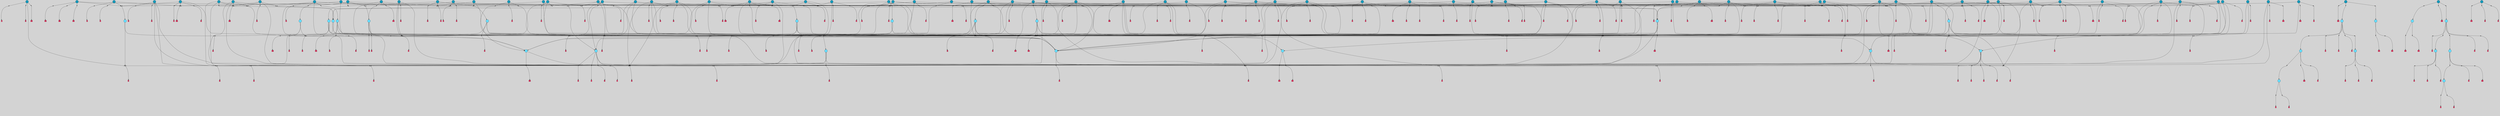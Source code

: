 // File exported with GEGELATI v1.3.1
// On the 2024-04-08 17:21:27
// With the File::TPGGraphDotExporter
digraph{
	graph[pad = "0.212, 0.055" bgcolor = lightgray]
	node[shape=circle style = filled label = ""]
		T3 [fillcolor="#66ddff"]
		T4 [fillcolor="#66ddff"]
		T7 [fillcolor="#66ddff"]
		T9 [fillcolor="#66ddff"]
		T11 [fillcolor="#66ddff"]
		T24 [fillcolor="#66ddff"]
		T27 [fillcolor="#66ddff"]
		T54 [fillcolor="#66ddff"]
		T59 [fillcolor="#1199bb"]
		T95 [fillcolor="#66ddff"]
		T96 [fillcolor="#66ddff"]
		T102 [fillcolor="#1199bb"]
		T111 [fillcolor="#66ddff"]
		T129 [fillcolor="#66ddff"]
		T159 [fillcolor="#1199bb"]
		T160 [fillcolor="#66ddff"]
		T176 [fillcolor="#1199bb"]
		T184 [fillcolor="#1199bb"]
		T194 [fillcolor="#1199bb"]
		T195 [fillcolor="#66ddff"]
		T210 [fillcolor="#1199bb"]
		T212 [fillcolor="#66ddff"]
		T213 [fillcolor="#1199bb"]
		T214 [fillcolor="#66ddff"]
		T215 [fillcolor="#1199bb"]
		T217 [fillcolor="#1199bb"]
		T221 [fillcolor="#1199bb"]
		T226 [fillcolor="#1199bb"]
		T232 [fillcolor="#1199bb"]
		T239 [fillcolor="#1199bb"]
		T240 [fillcolor="#1199bb"]
		T241 [fillcolor="#1199bb"]
		T242 [fillcolor="#66ddff"]
		T244 [fillcolor="#1199bb"]
		T247 [fillcolor="#1199bb"]
		T250 [fillcolor="#1199bb"]
		T254 [fillcolor="#1199bb"]
		T258 [fillcolor="#1199bb"]
		T259 [fillcolor="#1199bb"]
		T260 [fillcolor="#1199bb"]
		T261 [fillcolor="#1199bb"]
		T264 [fillcolor="#1199bb"]
		T266 [fillcolor="#1199bb"]
		T267 [fillcolor="#1199bb"]
		T273 [fillcolor="#1199bb"]
		T274 [fillcolor="#1199bb"]
		T275 [fillcolor="#1199bb"]
		T276 [fillcolor="#1199bb"]
		T277 [fillcolor="#66ddff"]
		T278 [fillcolor="#1199bb"]
		T280 [fillcolor="#1199bb"]
		T282 [fillcolor="#1199bb"]
		T283 [fillcolor="#1199bb"]
		T286 [fillcolor="#1199bb"]
		T289 [fillcolor="#1199bb"]
		T290 [fillcolor="#1199bb"]
		T293 [fillcolor="#1199bb"]
		T294 [fillcolor="#1199bb"]
		T300 [fillcolor="#1199bb"]
		T305 [fillcolor="#66ddff"]
		T306 [fillcolor="#1199bb"]
		T307 [fillcolor="#1199bb"]
		T316 [fillcolor="#1199bb"]
		T317 [fillcolor="#1199bb"]
		T320 [fillcolor="#1199bb"]
		T322 [fillcolor="#66ddff"]
		T323 [fillcolor="#1199bb"]
		T324 [fillcolor="#1199bb"]
		T325 [fillcolor="#1199bb"]
		T326 [fillcolor="#1199bb"]
		T327 [fillcolor="#66ddff"]
		T328 [fillcolor="#1199bb"]
		T329 [fillcolor="#66ddff"]
		T330 [fillcolor="#66ddff"]
		T331 [fillcolor="#66ddff"]
		T332 [fillcolor="#66ddff"]
		T333 [fillcolor="#1199bb"]
		T334 [fillcolor="#66ddff"]
		T335 [fillcolor="#66ddff"]
		T336 [fillcolor="#66ddff"]
		T337 [fillcolor="#66ddff"]
		T338 [fillcolor="#66ddff"]
		T339 [fillcolor="#1199bb"]
		T340 [fillcolor="#1199bb"]
		T341 [fillcolor="#1199bb"]
		T342 [fillcolor="#1199bb"]
		T343 [fillcolor="#1199bb"]
		T344 [fillcolor="#1199bb"]
		T345 [fillcolor="#1199bb"]
		T346 [fillcolor="#1199bb"]
		T347 [fillcolor="#1199bb"]
		T348 [fillcolor="#1199bb"]
		T349 [fillcolor="#1199bb"]
		T350 [fillcolor="#1199bb"]
		T351 [fillcolor="#1199bb"]
		T352 [fillcolor="#1199bb"]
		T353 [fillcolor="#1199bb"]
		T354 [fillcolor="#1199bb"]
		T355 [fillcolor="#1199bb"]
		T356 [fillcolor="#1199bb"]
		T357 [fillcolor="#1199bb"]
		T358 [fillcolor="#1199bb"]
		T359 [fillcolor="#1199bb"]
		T360 [fillcolor="#1199bb"]
		T361 [fillcolor="#1199bb"]
		T362 [fillcolor="#1199bb"]
		T363 [fillcolor="#1199bb"]
		T364 [fillcolor="#1199bb"]
		T365 [fillcolor="#1199bb"]
		T366 [fillcolor="#1199bb"]
		T367 [fillcolor="#1199bb"]
		P1902 [fillcolor="#cccccc" shape=point] //6|
		I1902 [shape=box style=invis label="6|1&2|6#1|7&#92;n10|7&2|0#1|5&#92;n9|4&0|1#2|2&#92;n8|6&0|0#1|0&#92;n"]
		P1902 -> I1902[style=invis]
		A1599 [fillcolor="#ff3366" shape=box margin=0.03 width=0 height=0 label="3"]
		T3 -> P1902 -> A1599
		P1903 [fillcolor="#cccccc" shape=point] //3|
		I1903 [shape=box style=invis label="7|6&2|4#0|2&#92;n10|3&2|7#1|4&#92;n11|6&0|4#0|1&#92;n7|1&0|0#2|6&#92;n7|6&0|3#2|6&#92;n4|0&2|6#0|1&#92;n4|4&2|5#0|2&#92;n4|6&0|4#2|7&#92;n10|0&2|3#1|5&#92;n2|6&0|5#0|2&#92;n1|0&2|3#0|7&#92;n1|6&2|0#0|5&#92;n6|2&0|1#0|7&#92;n9|2&0|3#2|7&#92;n5|3&0|6#0|6&#92;n1|7&2|5#2|3&#92;n8|1&2|7#0|6&#92;n1|0&2|5#2|1&#92;n7|1&2|2#2|5&#92;n7|4&2|6#0|3&#92;n"]
		P1903 -> I1903[style=invis]
		A1600 [fillcolor="#ff3366" shape=box margin=0.03 width=0 height=0 label="4"]
		T3 -> P1903 -> A1600
		P1904 [fillcolor="#cccccc" shape=point] //7|
		I1904 [shape=box style=invis label="0|2&2|4#2|6&#92;n5|3&0|6#0|1&#92;n4|7&2|6#0|5&#92;n7|6&0|7#0|5&#92;n10|7&2|2#1|1&#92;n"]
		P1904 -> I1904[style=invis]
		A1601 [fillcolor="#ff3366" shape=box margin=0.03 width=0 height=0 label="4"]
		T4 -> P1904 -> A1601
		P1905 [fillcolor="#cccccc" shape=point] //0|
		I1905 [shape=box style=invis label="2|5&0|1#0|6&#92;n6|1&2|2#2|7&#92;n8|0&0|3#1|4&#92;n4|3&2|5#2|4&#92;n8|1&2|4#0|0&#92;n6|6&0|1#2|6&#92;n11|7&2|4#2|5&#92;n6|2&2|4#0|2&#92;n8|5&2|4#2|4&#92;n2|1&2|1#2|2&#92;n2|7&2|5#2|6&#92;n9|7&0|5#0|4&#92;n1|2&0|5#2|6&#92;n4|2&2|3#2|7&#92;n3|3&2|1#0|2&#92;n"]
		P1905 -> I1905[style=invis]
		A1602 [fillcolor="#ff3366" shape=box margin=0.03 width=0 height=0 label="5"]
		T4 -> P1905 -> A1602
		P1906 [fillcolor="#cccccc" shape=point] //-3|
		I1906 [shape=box style=invis label="1|6&2|7#0|7&#92;n10|2&0|7#1|3&#92;n9|6&2|7#2|2&#92;n5|3&0|7#0|7&#92;n1|6&2|3#0|0&#92;n2|3&2|3#2|2&#92;n5|1&2|6#0|6&#92;n"]
		P1906 -> I1906[style=invis]
		A1603 [fillcolor="#ff3366" shape=box margin=0.03 width=0 height=0 label="7"]
		T7 -> P1906 -> A1603
		P1907 [fillcolor="#cccccc" shape=point] //5|
		I1907 [shape=box style=invis label="0|5&2|3#0|1&#92;n0|6&2|1#2|4&#92;n6|2&2|6#0|7&#92;n7|4&0|3#0|1&#92;n5|4&0|7#1|6&#92;n9|1&0|5#2|2&#92;n6|3&2|3#1|7&#92;n11|7&2|4#1|6&#92;n2|5&0|1#0|0&#92;n4|7&0|0#0|2&#92;n6|2&0|6#0|0&#92;n2|1&2|6#2|4&#92;n10|0&2|0#1|0&#92;n6|6&2|4#0|6&#92;n"]
		P1907 -> I1907[style=invis]
		A1604 [fillcolor="#ff3366" shape=box margin=0.03 width=0 height=0 label="8"]
		T7 -> P1907 -> A1604
		P1908 [fillcolor="#cccccc" shape=point] //-6|
		I1908 [shape=box style=invis label="11|1&0|7#2|0&#92;n10|4&0|1#1|0&#92;n4|3&2|4#2|1&#92;n0|5&2|0#0|0&#92;n6|1&0|0#0|3&#92;n8|2&2|0#0|4&#92;n11|4&2|0#1|6&#92;n7|0&2|6#2|3&#92;n5|3&2|6#2|0&#92;n2|0&2|0#0|4&#92;n"]
		P1908 -> I1908[style=invis]
		A1605 [fillcolor="#ff3366" shape=box margin=0.03 width=0 height=0 label="9"]
		T9 -> P1908 -> A1605
		P1909 [fillcolor="#cccccc" shape=point] //2|
		I1909 [shape=box style=invis label="6|3&2|7#1|4&#92;n8|6&0|0#2|5&#92;n2|1&0|2#0|3&#92;n8|7&0|6#0|4&#92;n2|1&2|0#0|1&#92;n0|0&2|2#2|3&#92;n6|6&0|7#2|1&#92;n6|1&0|7#2|6&#92;n5|4&2|7#0|4&#92;n0|3&0|4#2|0&#92;n11|0&2|0#2|5&#92;n4|5&2|5#2|4&#92;n5|7&0|6#0|4&#92;n9|7&2|5#0|3&#92;n5|4&2|1#0|3&#92;n5|3&0|1#1|7&#92;n0|4&0|3#2|5&#92;n"]
		P1909 -> I1909[style=invis]
		A1606 [fillcolor="#ff3366" shape=box margin=0.03 width=0 height=0 label="10"]
		T9 -> P1909 -> A1606
		P1910 [fillcolor="#cccccc" shape=point] //6|
		I1910 [shape=box style=invis label="3|0&2|7#2|2&#92;n3|2&0|4#2|5&#92;n5|1&0|2#1|0&#92;n8|7&0|1#2|0&#92;n8|5&0|3#0|6&#92;n0|2&0|2#2|3&#92;n1|5&2|5#0|5&#92;n5|6&0|6#0|7&#92;n6|7&0|0#2|6&#92;n1|2&2|3#0|0&#92;n7|7&2|3#0|4&#92;n0|7&2|7#0|6&#92;n1|0&2|2#2|7&#92;n4|4&0|1#0|0&#92;n"]
		P1910 -> I1910[style=invis]
		A1607 [fillcolor="#ff3366" shape=box margin=0.03 width=0 height=0 label="11"]
		T11 -> P1910 -> A1607
		P1911 [fillcolor="#cccccc" shape=point] //-4|
		I1911 [shape=box style=invis label="4|1&0|4#2|6&#92;n1|2&2|2#2|0&#92;n1|2&2|0#0|6&#92;n8|4&2|3#2|5&#92;n5|5&2|1#1|0&#92;n"]
		P1911 -> I1911[style=invis]
		A1608 [fillcolor="#ff3366" shape=box margin=0.03 width=0 height=0 label="12"]
		T11 -> P1911 -> A1608
		P1912 [fillcolor="#cccccc" shape=point] //-3|
		I1912 [shape=box style=invis label="8|1&2|3#0|5&#92;n0|6&0|5#0|5&#92;n3|7&2|1#0|6&#92;n3|5&0|1#0|0&#92;n9|5&2|0#0|4&#92;n3|5&0|2#0|3&#92;n10|6&2|4#1|0&#92;n9|4&2|7#2|6&#92;n1|7&2|5#2|2&#92;n"]
		P1912 -> I1912[style=invis]
		A1609 [fillcolor="#ff3366" shape=box margin=0.03 width=0 height=0 label="5"]
		T4 -> P1912 -> A1609
		P1913 [fillcolor="#cccccc" shape=point] //1|
		I1913 [shape=box style=invis label="5|1&0|6#2|7&#92;n2|4&0|4#2|2&#92;n0|6&0|5#0|4&#92;n10|6&2|5#1|6&#92;n9|3&0|1#1|7&#92;n10|3&2|2#1|0&#92;n5|0&0|0#2|1&#92;n11|3&2|3#1|5&#92;n10|3&0|1#1|0&#92;n2|4&0|1#0|1&#92;n0|2&0|3#2|4&#92;n9|2&2|1#2|5&#92;n11|7&2|6#2|6&#92;n"]
		P1913 -> I1913[style=invis]
		T24 -> P1913 -> T7
		P1914 [fillcolor="#cccccc" shape=point] //5|
		I1914 [shape=box style=invis label="3|0&2|0#0|1&#92;n3|0&0|7#0|1&#92;n5|3&0|2#2|6&#92;n4|4&2|4#2|6&#92;n11|2&0|7#1|6&#92;n2|7&2|2#2|5&#92;n9|3&2|6#2|7&#92;n7|7&0|0#0|4&#92;n6|1&2|4#2|3&#92;n5|4&2|0#1|6&#92;n1|3&0|7#0|4&#92;n"]
		P1914 -> I1914[style=invis]
		A1610 [fillcolor="#ff3366" shape=box margin=0.03 width=0 height=0 label="7"]
		T24 -> P1914 -> A1610
		P1915 [fillcolor="#cccccc" shape=point] //-2|
		I1915 [shape=box style=invis label="4|1&0|4#0|3&#92;n4|2&0|5#2|0&#92;n5|5&2|6#0|5&#92;n1|4&0|1#0|2&#92;n6|3&2|7#1|5&#92;n0|4&2|0#0|3&#92;n8|5&2|5#1|2&#92;n10|7&2|7#1|1&#92;n3|4&0|0#2|1&#92;n3|6&2|5#2|5&#92;n8|3&0|1#0|7&#92;n10|0&2|7#1|3&#92;n4|1&2|4#0|1&#92;n9|3&2|0#0|4&#92;n3|6&2|0#0|4&#92;n1|2&0|6#2|1&#92;n4|0&2|1#2|2&#92;n"]
		P1915 -> I1915[style=invis]
		A1611 [fillcolor="#ff3366" shape=box margin=0.03 width=0 height=0 label="14"]
		T24 -> P1915 -> A1611
		P1916 [fillcolor="#cccccc" shape=point] //2|
		I1916 [shape=box style=invis label="9|1&2|3#0|1&#92;n5|2&2|0#2|4&#92;n3|6&2|5#2|7&#92;n7|0&2|5#0|4&#92;n1|2&0|3#0|5&#92;n7|3&2|7#0|0&#92;n"]
		P1916 -> I1916[style=invis]
		A1612 [fillcolor="#ff3366" shape=box margin=0.03 width=0 height=0 label="2"]
		T27 -> P1916 -> A1612
		P1917 [fillcolor="#cccccc" shape=point] //-6|
		I1917 [shape=box style=invis label="7|5&0|4#0|4&#92;n11|0&2|5#2|1&#92;n"]
		P1917 -> I1917[style=invis]
		A1613 [fillcolor="#ff3366" shape=box margin=0.03 width=0 height=0 label="3"]
		T27 -> P1917 -> A1613
		T27 -> P1903
		T27 -> P1905
		P1918 [fillcolor="#cccccc" shape=point] //0|
		I1918 [shape=box style=invis label="4|0&0|3#2|7&#92;n10|2&0|3#1|7&#92;n3|5&0|2#0|3&#92;n4|5&0|0#2|1&#92;n10|7&2|0#1|2&#92;n5|3&2|3#1|6&#92;n9|5&2|0#0|4&#92;n5|4&2|7#0|2&#92;n10|3&2|7#1|4&#92;n7|2&0|1#2|6&#92;n8|6&0|5#0|5&#92;n8|7&2|3#0|5&#92;n2|6&2|4#0|0&#92;n"]
		P1918 -> I1918[style=invis]
		A1614 [fillcolor="#ff3366" shape=box margin=0.03 width=0 height=0 label="5"]
		T27 -> P1918 -> A1614
		P1919 [fillcolor="#cccccc" shape=point] //8|
		I1919 [shape=box style=invis label="9|0&0|1#2|0&#92;n10|1&2|5#1|4&#92;n8|2&2|6#0|4&#92;n2|4&2|5#2|3&#92;n4|2&2|2#0|2&#92;n7|5&0|2#0|0&#92;n8|2&2|1#1|3&#92;n8|7&0|7#2|1&#92;n1|1&0|0#0|7&#92;n5|6&2|5#1|0&#92;n6|6&2|5#0|0&#92;n11|4&0|3#2|6&#92;n4|2&2|4#0|7&#92;n5|6&0|1#2|0&#92;n11|3&0|2#0|7&#92;n"]
		P1919 -> I1919[style=invis]
		A1615 [fillcolor="#ff3366" shape=box margin=0.03 width=0 height=0 label="6"]
		T54 -> P1919 -> A1615
		T54 -> P1914
		P1920 [fillcolor="#cccccc" shape=point] //-10|
		I1920 [shape=box style=invis label="3|6&0|0#0|4&#92;n4|1&2|4#0|1&#92;n5|1&0|1#0|4&#92;n5|5&2|6#0|5&#92;n6|5&0|6#0|3&#92;n11|1&2|0#0|1&#92;n0|7&2|0#0|3&#92;n1|2&0|6#0|1&#92;n8|0&0|4#2|0&#92;n0|4&0|7#2|7&#92;n7|0&2|7#1|3&#92;n3|1&0|5#2|5&#92;n5|1&0|4#0|3&#92;n2|2&0|2#0|0&#92;n8|3&0|1#0|7&#92;n3|0&0|3#0|5&#92;n7|2&0|5#2|0&#92;n6|3&2|7#1|5&#92;n4|7&2|7#2|1&#92;n"]
		P1920 -> I1920[style=invis]
		A1616 [fillcolor="#ff3366" shape=box margin=0.03 width=0 height=0 label="14"]
		T54 -> P1920 -> A1616
		T54 -> P1907
		P1921 [fillcolor="#cccccc" shape=point] //8|
		I1921 [shape=box style=invis label="9|0&0|1#2|0&#92;n10|1&2|5#1|4&#92;n8|2&2|6#0|4&#92;n4|5&0|3#0|1&#92;n2|4&2|5#2|3&#92;n4|2&2|2#0|2&#92;n7|5&0|2#0|0&#92;n8|2&2|1#1|3&#92;n8|7&0|7#2|1&#92;n1|1&0|0#0|7&#92;n5|6&2|5#1|0&#92;n6|3&2|5#0|0&#92;n11|4&0|3#2|6&#92;n1|2&2|4#0|7&#92;n5|6&0|1#2|0&#92;n11|3&0|2#0|7&#92;n"]
		P1921 -> I1921[style=invis]
		A1617 [fillcolor="#ff3366" shape=box margin=0.03 width=0 height=0 label="6"]
		T59 -> P1921 -> A1617
		T59 -> P1914
		T59 -> P1908
		T59 -> P1914
		P1922 [fillcolor="#cccccc" shape=point] //4|
		I1922 [shape=box style=invis label="4|3&0|6#0|3&#92;n5|7&2|3#2|2&#92;n5|6&0|7#1|2&#92;n1|4&2|6#0|3&#92;n8|4&2|1#2|5&#92;n9|5&2|4#1|4&#92;n2|4&0|5#0|7&#92;n10|0&0|6#1|3&#92;n3|0&0|6#0|2&#92;n2|7&2|7#2|6&#92;n5|2&0|5#1|5&#92;n10|4&2|5#1|7&#92;n4|0&0|4#2|4&#92;n11|1&0|4#2|6&#92;n10|6&2|0#1|4&#92;n9|7&0|3#1|4&#92;n4|5&2|7#0|6&#92;n11|5&2|6#2|3&#92;n0|3&0|5#0|1&#92;n"]
		P1922 -> I1922[style=invis]
		A1618 [fillcolor="#ff3366" shape=box margin=0.03 width=0 height=0 label="13"]
		T95 -> P1922 -> A1618
		P1923 [fillcolor="#cccccc" shape=point] //8|
		I1923 [shape=box style=invis label="9|7&0|5#2|5&#92;n3|3&2|3#0|2&#92;n9|5&2|2#1|0&#92;n2|3&0|6#0|3&#92;n4|4&2|5#2|7&#92;n11|3&2|0#1|5&#92;n6|6&2|1#2|2&#92;n4|6&0|1#2|2&#92;n2|5&2|7#2|2&#92;n7|7&2|2#2|3&#92;n6|5&0|3#2|6&#92;n6|7&0|6#0|2&#92;n"]
		P1923 -> I1923[style=invis]
		A1619 [fillcolor="#ff3366" shape=box margin=0.03 width=0 height=0 label="14"]
		T95 -> P1923 -> A1619
		P1924 [fillcolor="#cccccc" shape=point] //2|
		I1924 [shape=box style=invis label="4|1&0|4#2|6&#92;n5|5&2|1#1|0&#92;n1|0&2|0#0|6&#92;n8|4&2|3#2|5&#92;n"]
		P1924 -> I1924[style=invis]
		T95 -> P1924 -> T11
		P1925 [fillcolor="#cccccc" shape=point] //-9|
		I1925 [shape=box style=invis label="2|0&2|0#2|1&#92;n4|4&2|4#2|6&#92;n9|1&0|3#1|7&#92;n5|3&0|2#2|6&#92;n2|7&2|2#2|5&#92;n5|4&2|0#1|6&#92;n3|0&0|7#0|1&#92;n1|3&0|7#0|4&#92;n11|6&2|2#0|7&#92;n7|7&0|0#0|4&#92;n11|0&0|7#1|6&#92;n9|3&2|6#2|7&#92;n"]
		P1925 -> I1925[style=invis]
		A1620 [fillcolor="#ff3366" shape=box margin=0.03 width=0 height=0 label="7"]
		T95 -> P1925 -> A1620
		P1926 [fillcolor="#cccccc" shape=point] //-8|
		I1926 [shape=box style=invis label="7|5&0|4#2|4&#92;n"]
		P1926 -> I1926[style=invis]
		A1621 [fillcolor="#ff3366" shape=box margin=0.03 width=0 height=0 label="3"]
		T95 -> P1926 -> A1621
		P1927 [fillcolor="#cccccc" shape=point] //6|
		I1927 [shape=box style=invis label="0|5&2|3#0|1&#92;n0|6&2|1#2|4&#92;n9|1&0|5#2|2&#92;n7|4&0|3#0|1&#92;n5|4&0|7#1|6&#92;n2|5&0|1#0|0&#92;n6|3&2|3#1|7&#92;n11|7&2|4#1|6&#92;n6|2&2|6#0|1&#92;n4|7&0|0#0|2&#92;n6|2&0|6#0|0&#92;n9|1&2|6#2|4&#92;n10|0&2|0#1|0&#92;n6|6&2|4#0|6&#92;n"]
		P1927 -> I1927[style=invis]
		A1622 [fillcolor="#ff3366" shape=box margin=0.03 width=0 height=0 label="8"]
		T96 -> P1927 -> A1622
		P1928 [fillcolor="#cccccc" shape=point] //5|
		I1928 [shape=box style=invis label="10|4&0|1#1|0&#92;n4|3&2|4#2|1&#92;n2|0&2|0#0|4&#92;n6|1&0|0#0|3&#92;n8|2&2|0#0|4&#92;n0|0&0|0#0|0&#92;n11|4&2|0#1|6&#92;n7|0&2|6#2|3&#92;n5|3&2|6#2|0&#92;n0|0&2|0#0|0&#92;n"]
		P1928 -> I1928[style=invis]
		A1623 [fillcolor="#ff3366" shape=box margin=0.03 width=0 height=0 label="9"]
		T96 -> P1928 -> A1623
		T96 -> P1902
		P1929 [fillcolor="#cccccc" shape=point] //1|
		I1929 [shape=box style=invis label="5|4&0|7#1|6&#92;n0|6&2|1#2|4&#92;n7|4&0|3#0|1&#92;n0|5&2|3#0|1&#92;n9|1&0|5#2|2&#92;n6|3&2|3#1|7&#92;n11|7&2|4#1|6&#92;n2|5&0|1#0|0&#92;n7|5&2|3#1|1&#92;n4|7&0|0#0|2&#92;n6|2&0|6#0|0&#92;n2|1&2|6#2|4&#92;n10|0&2|7#1|0&#92;n6|6&2|4#0|6&#92;n"]
		P1929 -> I1929[style=invis]
		A1624 [fillcolor="#ff3366" shape=box margin=0.03 width=0 height=0 label="8"]
		T96 -> P1929 -> A1624
		T96 -> P1912
		P1930 [fillcolor="#cccccc" shape=point] //7|
		I1930 [shape=box style=invis label="3|3&2|7#0|4&#92;n4|3&2|6#0|3&#92;n8|4&0|6#1|2&#92;n5|6&2|3#0|4&#92;n0|7&2|1#0|5&#92;n8|7&2|2#2|5&#92;n9|1&0|0#1|0&#92;n10|1&2|1#1|4&#92;n10|5&0|6#1|7&#92;n5|2&2|3#0|4&#92;n2|0&2|6#2|7&#92;n1|7&0|1#0|7&#92;n"]
		P1930 -> I1930[style=invis]
		A1625 [fillcolor="#ff3366" shape=box margin=0.03 width=0 height=0 label="2"]
		T102 -> P1930 -> A1625
		T102 -> P1926
		P1931 [fillcolor="#cccccc" shape=point] //8|
		I1931 [shape=box style=invis label="7|0&0|2#1|4&#92;n8|1&2|3#0|5&#92;n0|6&0|5#0|5&#92;n3|7&2|1#0|6&#92;n9|4&2|7#1|6&#92;n1|7&2|5#2|2&#92;n8|5&2|0#0|3&#92;n0|2&0|2#0|0&#92;n3|5&0|2#0|3&#92;n"]
		P1931 -> I1931[style=invis]
		A1626 [fillcolor="#ff3366" shape=box margin=0.03 width=0 height=0 label="5"]
		T102 -> P1931 -> A1626
		P1932 [fillcolor="#cccccc" shape=point] //-5|
		I1932 [shape=box style=invis label="0|0&2|3#0|2&#92;n10|5&0|6#1|3&#92;n7|3&0|6#2|3&#92;n3|4&0|6#0|6&#92;n10|5&0|2#1|1&#92;n5|0&0|1#0|3&#92;n6|6&2|5#1|5&#92;n7|4&0|2#1|7&#92;n5|7&0|1#2|5&#92;n1|5&0|0#0|3&#92;n7|5&2|1#2|6&#92;n9|0&0|2#0|0&#92;n4|0&2|4#0|0&#92;n4|6&0|0#2|3&#92;n3|1&0|6#2|5&#92;n7|7&2|1#2|3&#92;n9|4&2|2#0|6&#92;n"]
		P1932 -> I1932[style=invis]
		T111 -> P1932 -> T9
		P1933 [fillcolor="#cccccc" shape=point] //7|
		I1933 [shape=box style=invis label="7|4&2|1#2|0&#92;n4|1&2|4#2|3&#92;n5|0&2|0#2|2&#92;n6|1&2|4#2|6&#92;n"]
		P1933 -> I1933[style=invis]
		A1627 [fillcolor="#ff3366" shape=box margin=0.03 width=0 height=0 label="9"]
		T111 -> P1933 -> A1627
		P1934 [fillcolor="#cccccc" shape=point] //2|
		I1934 [shape=box style=invis label="3|0&2|0#0|1&#92;n11|2&0|7#1|6&#92;n8|7&2|4#0|5&#92;n5|3&0|2#2|6&#92;n4|4&2|4#2|6&#92;n3|0&0|7#0|1&#92;n2|7&2|2#2|5&#92;n9|3&2|6#2|7&#92;n7|7&0|0#0|4&#92;n6|1&2|4#1|3&#92;n5|4&2|0#1|6&#92;n1|3&0|7#0|4&#92;n"]
		P1934 -> I1934[style=invis]
		A1628 [fillcolor="#ff3366" shape=box margin=0.03 width=0 height=0 label="7"]
		T111 -> P1934 -> A1628
		T111 -> P1908
		T129 -> P1919
		T129 -> P1914
		P1935 [fillcolor="#cccccc" shape=point] //10|
		I1935 [shape=box style=invis label="4|5&2|7#2|1&#92;n1|7&2|3#0|6&#92;n3|5&2|2#0|3&#92;n10|3&0|7#1|4&#92;n7|1&0|4#2|6&#92;n10|2&0|3#1|7&#92;n9|5&2|0#0|4&#92;n4|0&0|3#2|7&#92;n11|4&2|6#1|2&#92;n5|4&2|7#0|2&#92;n2|6&2|4#0|0&#92;n6|5&0|7#2|1&#92;n5|3&2|3#1|6&#92;n10|7&2|0#1|2&#92;n"]
		P1935 -> I1935[style=invis]
		A1629 [fillcolor="#ff3366" shape=box margin=0.03 width=0 height=0 label="5"]
		T129 -> P1935 -> A1629
		P1936 [fillcolor="#cccccc" shape=point] //5|
		I1936 [shape=box style=invis label="9|4&2|3#1|3&#92;n0|4&2|4#0|5&#92;n6|1&2|6#2|5&#92;n4|0&0|5#2|0&#92;n"]
		P1936 -> I1936[style=invis]
		A1630 [fillcolor="#ff3366" shape=box margin=0.03 width=0 height=0 label="7"]
		T129 -> P1936 -> A1630
		P1937 [fillcolor="#cccccc" shape=point] //6|
		I1937 [shape=box style=invis label="9|4&2|7#0|6&#92;n8|4&0|1#1|0&#92;n1|3&0|0#2|1&#92;n2|4&0|6#2|2&#92;n5|1&2|5#0|7&#92;n3|0&0|3#2|6&#92;n2|2&2|6#0|2&#92;n8|4&0|4#2|2&#92;n5|1&2|4#0|3&#92;n9|4&0|6#0|6&#92;n5|0&2|2#1|5&#92;n11|7&0|0#1|1&#92;n0|4&0|3#0|3&#92;n7|7&2|4#2|5&#92;n1|5&0|1#2|1&#92;n"]
		P1937 -> I1937[style=invis]
		A1631 [fillcolor="#ff3366" shape=box margin=0.03 width=0 height=0 label="1"]
		T129 -> P1937 -> A1631
		P1938 [fillcolor="#cccccc" shape=point] //7|
		I1938 [shape=box style=invis label="7|0&2|1#2|0&#92;n9|7&2|1#1|7&#92;n8|2&0|1#1|0&#92;n6|6&0|2#1|1&#92;n2|2&0|5#0|0&#92;n5|7&0|0#2|1&#92;n5|1&2|5#1|5&#92;n4|7&2|4#2|3&#92;n10|5&2|2#1|5&#92;n1|3&2|2#2|0&#92;n10|2&2|6#1|5&#92;n"]
		P1938 -> I1938[style=invis]
		A1632 [fillcolor="#ff3366" shape=box margin=0.03 width=0 height=0 label="1"]
		T159 -> P1938 -> A1632
		P1939 [fillcolor="#cccccc" shape=point] //7|
		I1939 [shape=box style=invis label="7|4&2|7#0|4&#92;n4|6&0|1#2|5&#92;n2|1&2|3#0|0&#92;n4|3&2|0#0|1&#92;n0|0&2|7#2|7&#92;n7|7&0|5#2|3&#92;n5|0&2|1#2|2&#92;n10|0&0|4#1|2&#92;n4|4&0|7#0|0&#92;n6|7&0|2#0|1&#92;n1|4&2|5#0|4&#92;n"]
		P1939 -> I1939[style=invis]
		A1633 [fillcolor="#ff3366" shape=box margin=0.03 width=0 height=0 label="0"]
		T159 -> P1939 -> A1633
		P1940 [fillcolor="#cccccc" shape=point] //5|
		I1940 [shape=box style=invis label="0|5&2|3#0|1&#92;n0|6&2|1#2|4&#92;n6|2&2|6#0|7&#92;n9|0&2|7#1|1&#92;n7|4&0|3#0|1&#92;n11|7&2|4#1|6&#92;n9|1&0|5#2|2&#92;n5|4&0|7#1|6&#92;n2|5&0|1#0|0&#92;n4|7&0|0#0|2&#92;n6|2&0|6#0|0&#92;n2|1&2|6#2|4&#92;n10|0&0|0#1|0&#92;n6|6&2|4#0|6&#92;n"]
		P1940 -> I1940[style=invis]
		T159 -> P1940 -> T129
		T160 -> P1922
		T160 -> P1925
		P1941 [fillcolor="#cccccc" shape=point] //5|
		I1941 [shape=box style=invis label="6|0&2|7#2|7&#92;n3|6&2|6#2|6&#92;n6|3&0|5#1|2&#92;n"]
		P1941 -> I1941[style=invis]
		A1634 [fillcolor="#ff3366" shape=box margin=0.03 width=0 height=0 label="3"]
		T160 -> P1941 -> A1634
		P1942 [fillcolor="#cccccc" shape=point] //-2|
		I1942 [shape=box style=invis label="11|7&2|0#1|7&#92;n4|3&0|1#2|5&#92;n0|4&2|4#2|7&#92;n1|6&0|0#0|4&#92;n4|0&0|0#0|5&#92;n0|6&2|3#2|0&#92;n9|6&2|5#1|3&#92;n0|7&2|1#2|5&#92;n4|4&0|5#0|1&#92;n10|4&0|0#1|0&#92;n"]
		P1942 -> I1942[style=invis]
		A1635 [fillcolor="#ff3366" shape=box margin=0.03 width=0 height=0 label="12"]
		T160 -> P1942 -> A1635
		T160 -> P1914
		P1943 [fillcolor="#cccccc" shape=point] //3|
		I1943 [shape=box style=invis label="4|7&0|7#2|7&#92;n11|5&2|6#0|2&#92;n5|5&2|6#2|0&#92;n3|2&0|6#0|3&#92;n10|2&2|5#1|5&#92;n9|4&2|3#1|5&#92;n2|5&2|7#2|4&#92;n11|3&2|5#1|0&#92;n7|0&0|7#2|1&#92;n1|2&0|5#0|1&#92;n"]
		P1943 -> I1943[style=invis]
		A1636 [fillcolor="#ff3366" shape=box margin=0.03 width=0 height=0 label="5"]
		T176 -> P1943 -> A1636
		P1944 [fillcolor="#cccccc" shape=point] //2|
		I1944 [shape=box style=invis label="7|1&0|6#0|1&#92;n5|2&2|5#1|6&#92;n10|1&2|1#1|1&#92;n4|7&0|4#2|2&#92;n11|7&0|4#2|7&#92;n5|0&0|5#1|7&#92;n8|2&0|5#2|4&#92;n10|0&2|6#1|6&#92;n5|1&0|1#2|3&#92;n1|6&2|0#0|1&#92;n9|6&2|2#1|4&#92;n3|4&2|3#0|0&#92;n10|1&0|1#1|0&#92;n2|2&0|1#2|1&#92;n3|1&2|7#0|3&#92;n"]
		P1944 -> I1944[style=invis]
		A1637 [fillcolor="#ff3366" shape=box margin=0.03 width=0 height=0 label="10"]
		T176 -> P1944 -> A1637
		P1945 [fillcolor="#cccccc" shape=point] //-1|
		I1945 [shape=box style=invis label="1|7&2|1#0|6&#92;n8|1&2|3#0|5&#92;n10|6&2|7#1|0&#92;n1|7&2|5#0|2&#92;n0|3&0|3#2|2&#92;n3|5&0|1#0|0&#92;n3|5&0|2#0|3&#92;n1|5&2|0#0|4&#92;n5|7&2|2#2|5&#92;n4|0&2|3#0|3&#92;n"]
		P1945 -> I1945[style=invis]
		T176 -> P1945 -> T3
		P1946 [fillcolor="#cccccc" shape=point] //-3|
		I1946 [shape=box style=invis label="6|3&2|4#1|4&#92;n5|3&0|1#1|7&#92;n2|1&0|2#2|3&#92;n8|7&0|6#0|4&#92;n2|1&2|0#0|1&#92;n0|0&2|2#2|3&#92;n6|1&0|7#2|6&#92;n5|7&0|2#0|4&#92;n0|3&0|4#2|0&#92;n11|0&2|0#2|5&#92;n6|0&2|0#1|4&#92;n8|6&0|2#2|5&#92;n5|4&2|1#0|3&#92;n9|7&2|5#0|3&#92;n5|4&2|7#0|4&#92;n"]
		P1946 -> I1946[style=invis]
		A1638 [fillcolor="#ff3366" shape=box margin=0.03 width=0 height=0 label="10"]
		T176 -> P1946 -> A1638
		P1947 [fillcolor="#cccccc" shape=point] //4|
		I1947 [shape=box style=invis label="7|1&0|6#0|1&#92;n5|2&2|5#1|6&#92;n10|1&2|1#1|1&#92;n9|6&2|2#1|4&#92;n4|7&0|4#2|2&#92;n9|6&0|4#1|1&#92;n10|0&2|6#1|6&#92;n5|1&0|1#2|3&#92;n1|6&2|0#0|1&#92;n8|2&0|5#2|4&#92;n3|4&2|3#0|0&#92;n10|1&0|5#1|0&#92;n2|2&0|1#2|1&#92;n3|1&2|7#0|3&#92;n"]
		P1947 -> I1947[style=invis]
		A1639 [fillcolor="#ff3366" shape=box margin=0.03 width=0 height=0 label="10"]
		T176 -> P1947 -> A1639
		P1948 [fillcolor="#cccccc" shape=point] //-5|
		I1948 [shape=box style=invis label="10|6&2|5#1|6&#92;n9|3&0|1#1|7&#92;n2|4&0|1#0|1&#92;n11|3&0|7#1|6&#92;n5|1&0|6#2|7&#92;n8|0&0|0#0|1&#92;n0|6&0|7#0|4&#92;n6|7&2|6#2|6&#92;n11|0&2|3#0|5&#92;n"]
		P1948 -> I1948[style=invis]
		T184 -> P1948 -> T7
		P1949 [fillcolor="#cccccc" shape=point] //-9|
		I1949 [shape=box style=invis label="10|3&0|5#1|7&#92;n9|0&2|4#1|3&#92;n"]
		P1949 -> I1949[style=invis]
		A1640 [fillcolor="#ff3366" shape=box margin=0.03 width=0 height=0 label="3"]
		T184 -> P1949 -> A1640
		P1950 [fillcolor="#cccccc" shape=point] //-6|
		I1950 [shape=box style=invis label="3|5&0|0#0|2&#92;n6|6&2|1#2|6&#92;n4|6&0|1#2|5&#92;n7|1&0|6#1|3&#92;n11|1&2|4#0|5&#92;n1|2&0|1#2|3&#92;n4|3&0|5#2|4&#92;n4|0&0|5#2|0&#92;n8|5&2|4#2|4&#92;n2|4&0|1#0|6&#92;n5|1&2|4#0|0&#92;n3|3&2|1#0|2&#92;n9|7&0|5#0|4&#92;n2|2&0|6#2|0&#92;n7|1&2|2#2|2&#92;n"]
		P1950 -> I1950[style=invis]
		A1641 [fillcolor="#ff3366" shape=box margin=0.03 width=0 height=0 label="5"]
		T184 -> P1950 -> A1641
		P1951 [fillcolor="#cccccc" shape=point] //3|
		I1951 [shape=box style=invis label="7|2&0|2#2|4&#92;n0|4&0|6#2|7&#92;n9|0&0|1#2|2&#92;n8|6&0|0#1|0&#92;n"]
		P1951 -> I1951[style=invis]
		A1642 [fillcolor="#ff3366" shape=box margin=0.03 width=0 height=0 label="3"]
		T184 -> P1951 -> A1642
		T184 -> P1943
		P1952 [fillcolor="#cccccc" shape=point] //-2|
		I1952 [shape=box style=invis label="1|0&0|3#0|3&#92;n2|7&0|4#0|4&#92;n11|6&2|1#1|4&#92;n6|1&2|5#0|0&#92;n2|0&2|0#0|6&#92;n1|3&2|1#0|4&#92;n"]
		P1952 -> I1952[style=invis]
		A1643 [fillcolor="#ff3366" shape=box margin=0.03 width=0 height=0 label="2"]
		T194 -> P1952 -> A1643
		P1953 [fillcolor="#cccccc" shape=point] //3|
		I1953 [shape=box style=invis label="5|4&2|7#0|4&#92;n0|4&0|3#2|5&#92;n8|6&0|0#2|5&#92;n2|1&0|2#0|3&#92;n9|7&0|6#0|4&#92;n0|0&2|2#2|3&#92;n6|6&0|7#2|1&#92;n6|1&0|7#2|6&#92;n0|3&0|4#2|0&#92;n11|0&2|0#2|5&#92;n4|5&2|5#2|4&#92;n5|3&0|1#1|7&#92;n9|7&2|2#0|3&#92;n5|4&2|1#0|3&#92;n5|0&0|6#0|4&#92;n0|0&0|1#2|0&#92;n"]
		P1953 -> I1953[style=invis]
		A1644 [fillcolor="#ff3366" shape=box margin=0.03 width=0 height=0 label="10"]
		T194 -> P1953 -> A1644
		T194 -> P1945
		P1954 [fillcolor="#cccccc" shape=point] //10|
		I1954 [shape=box style=invis label="6|1&2|4#2|3&#92;n3|0&0|7#0|1&#92;n5|3&0|2#2|6&#92;n4|4&0|4#2|6&#92;n5|4&2|0#1|6&#92;n10|5&0|6#1|5&#92;n2|5&2|1#2|2&#92;n1|3&0|7#0|4&#92;n3|0&2|0#0|1&#92;n11|2&0|5#1|6&#92;n9|3&2|6#2|7&#92;n7|7&0|0#0|4&#92;n"]
		P1954 -> I1954[style=invis]
		A1645 [fillcolor="#ff3366" shape=box margin=0.03 width=0 height=0 label="7"]
		T194 -> P1954 -> A1645
		P1955 [fillcolor="#cccccc" shape=point] //5|
		I1955 [shape=box style=invis label="3|0&2|0#2|1&#92;n3|0&0|7#0|1&#92;n5|3&0|2#2|6&#92;n4|4&2|4#2|6&#92;n5|4&2|0#1|6&#92;n2|7&2|2#2|5&#92;n1|3&0|7#0|4&#92;n11|6&2|2#0|7&#92;n7|7&0|0#0|4&#92;n6|1&2|4#2|3&#92;n11|0&0|7#1|6&#92;n9|3&2|6#2|7&#92;n"]
		P1955 -> I1955[style=invis]
		A1646 [fillcolor="#ff3366" shape=box margin=0.03 width=0 height=0 label="7"]
		T195 -> P1955 -> A1646
		P1956 [fillcolor="#cccccc" shape=point] //4|
		I1956 [shape=box style=invis label="7|1&0|6#0|1&#92;n6|7&2|7#1|7&#92;n10|1&2|1#1|1&#92;n9|6&2|2#1|4&#92;n4|7&0|4#2|2&#92;n9|6&0|5#1|1&#92;n10|0&2|6#1|6&#92;n5|1&0|1#2|3&#92;n10|1&0|5#1|0&#92;n3|4&2|3#0|0&#92;n8|2&0|5#2|4&#92;n1|6&2|0#0|0&#92;n2|3&0|1#2|6&#92;n5|2&2|2#1|6&#92;n2|2&0|1#2|1&#92;n3|1&2|7#0|3&#92;n6|7&2|3#0|4&#92;n"]
		P1956 -> I1956[style=invis]
		A1647 [fillcolor="#ff3366" shape=box margin=0.03 width=0 height=0 label="10"]
		T195 -> P1956 -> A1647
		P1957 [fillcolor="#cccccc" shape=point] //-4|
		I1957 [shape=box style=invis label="0|4&0|0#2|7&#92;n8|5&2|4#2|4&#92;n4|3&2|5#2|4&#92;n11|7&2|2#2|5&#92;n6|5&2|2#2|7&#92;n3|2&0|7#0|7&#92;n3|3&2|1#0|3&#92;n2|6&0|3#2|5&#92;n0|1&2|6#2|2&#92;n8|2&0|0#1|6&#92;n0|7&0|5#0|4&#92;n9|5&0|3#2|7&#92;n2|7&2|5#2|6&#92;n9|0&2|0#0|1&#92;n1|2&2|4#0|2&#92;n"]
		P1957 -> I1957[style=invis]
		T195 -> P1957 -> T27
		T195 -> P1939
		T210 -> P1939
		T210 -> P1914
		P1958 [fillcolor="#cccccc" shape=point] //6|
		I1958 [shape=box style=invis label="10|4&2|6#1|2&#92;n8|4&0|1#1|0&#92;n0|4&2|6#0|0&#92;n8|4&2|5#2|1&#92;n7|5&2|5#1|0&#92;n3|6&0|6#2|2&#92;n1|7&0|7#0|5&#92;n2|0&0|7#2|4&#92;n2|6&2|2#0|0&#92;n0|7&2|7#0|7&#92;n11|6&0|4#2|2&#92;n5|5&0|0#0|1&#92;n10|1&0|0#1|0&#92;n7|3&0|1#2|5&#92;n9|2&2|7#1|5&#92;n9|4&2|6#2|7&#92;n1|6&2|4#2|2&#92;n3|3&2|2#0|7&#92;n1|6&2|0#0|0&#92;n6|4&2|6#1|0&#92;n"]
		P1958 -> I1958[style=invis]
		A1648 [fillcolor="#ff3366" shape=box margin=0.03 width=0 height=0 label="1"]
		T210 -> P1958 -> A1648
		P1959 [fillcolor="#cccccc" shape=point] //2|
		I1959 [shape=box style=invis label="4|5&2|7#2|1&#92;n1|7&2|3#0|6&#92;n3|5&2|2#0|3&#92;n10|3&2|7#1|4&#92;n7|1&0|4#2|6&#92;n4|0&0|3#2|7&#92;n9|5&2|0#0|4&#92;n10|2&0|3#1|7&#92;n11|4&2|6#1|2&#92;n10|3&2|1#1|6&#92;n5|4&2|7#0|2&#92;n2|6&2|4#0|0&#92;n6|5&0|7#2|1&#92;n5|3&2|3#1|6&#92;n10|7&2|0#1|2&#92;n"]
		P1959 -> I1959[style=invis]
		A1649 [fillcolor="#ff3366" shape=box margin=0.03 width=0 height=0 label="5"]
		T210 -> P1959 -> A1649
		P1960 [fillcolor="#cccccc" shape=point] //9|
		I1960 [shape=box style=invis label="11|0&2|0#1|1&#92;n3|6&0|6#0|0&#92;n1|4&0|0#2|4&#92;n7|5&2|2#1|3&#92;n11|7&2|6#1|7&#92;n5|2&0|6#1|5&#92;n9|5&0|6#0|3&#92;n2|2&2|7#0|5&#92;n9|3&2|2#2|0&#92;n11|0&2|7#0|1&#92;n1|1&2|0#0|1&#92;n6|6&0|6#1|2&#92;n9|7&0|1#0|3&#92;n2|0&2|4#2|5&#92;n2|4&2|2#0|0&#92;n6|1&2|1#1|7&#92;n10|7&2|5#1|6&#92;n11|5&2|7#2|4&#92;n"]
		P1960 -> I1960[style=invis]
		A1650 [fillcolor="#ff3366" shape=box margin=0.03 width=0 height=0 label="1"]
		T210 -> P1960 -> A1650
		P1961 [fillcolor="#cccccc" shape=point] //6|
		I1961 [shape=box style=invis label="9|4&2|7#0|6&#92;n8|4&0|1#1|0&#92;n1|3&0|0#2|1&#92;n2|4&0|6#2|2&#92;n5|1&2|5#0|7&#92;n3|0&0|3#2|6&#92;n2|2&2|6#0|2&#92;n8|4&0|4#2|2&#92;n5|1&2|4#0|3&#92;n9|4&0|6#0|6&#92;n5|0&2|2#1|5&#92;n11|7&0|0#1|1&#92;n0|4&0|3#0|3&#92;n7|7&2|4#2|5&#92;n1|5&0|1#2|1&#92;n"]
		P1961 -> I1961[style=invis]
		A1651 [fillcolor="#ff3366" shape=box margin=0.03 width=0 height=0 label="1"]
		T212 -> P1961 -> A1651
		P1962 [fillcolor="#cccccc" shape=point] //10|
		I1962 [shape=box style=invis label="4|5&2|7#2|1&#92;n1|7&2|3#0|6&#92;n3|5&2|2#0|3&#92;n10|3&0|7#1|4&#92;n7|1&0|4#2|6&#92;n10|2&0|3#1|7&#92;n9|5&2|0#0|4&#92;n4|0&0|3#2|7&#92;n11|4&2|6#1|2&#92;n5|4&2|7#0|2&#92;n2|6&2|4#0|0&#92;n6|5&0|7#2|1&#92;n5|3&2|3#1|6&#92;n10|7&2|0#1|2&#92;n"]
		P1962 -> I1962[style=invis]
		A1652 [fillcolor="#ff3366" shape=box margin=0.03 width=0 height=0 label="5"]
		T212 -> P1962 -> A1652
		P1963 [fillcolor="#cccccc" shape=point] //8|
		I1963 [shape=box style=invis label="9|0&0|1#2|0&#92;n10|1&2|5#1|4&#92;n8|2&2|6#0|4&#92;n2|4&2|5#2|3&#92;n4|2&2|2#0|2&#92;n7|5&0|2#0|0&#92;n8|2&2|1#1|3&#92;n8|7&0|7#2|1&#92;n1|1&0|0#0|7&#92;n5|6&2|5#1|0&#92;n6|6&2|5#0|0&#92;n11|4&0|3#2|6&#92;n4|2&2|4#0|7&#92;n5|6&0|1#2|0&#92;n11|3&0|2#0|7&#92;n"]
		P1963 -> I1963[style=invis]
		A1653 [fillcolor="#ff3366" shape=box margin=0.03 width=0 height=0 label="6"]
		T212 -> P1963 -> A1653
		P1964 [fillcolor="#cccccc" shape=point] //5|
		I1964 [shape=box style=invis label="3|0&2|0#0|1&#92;n3|0&0|7#0|1&#92;n5|3&0|2#2|6&#92;n4|4&2|4#2|6&#92;n11|2&0|7#1|6&#92;n2|7&2|2#2|5&#92;n9|3&2|6#2|7&#92;n7|7&0|0#0|4&#92;n6|1&2|4#2|3&#92;n5|4&2|0#1|6&#92;n1|3&0|7#0|4&#92;n"]
		P1964 -> I1964[style=invis]
		A1654 [fillcolor="#ff3366" shape=box margin=0.03 width=0 height=0 label="7"]
		T212 -> P1964 -> A1654
		P1965 [fillcolor="#cccccc" shape=point] //5|
		I1965 [shape=box style=invis label="0|5&2|3#0|1&#92;n0|6&2|1#2|4&#92;n6|2&2|6#0|7&#92;n9|0&2|7#1|1&#92;n7|4&0|3#0|1&#92;n11|7&2|4#1|6&#92;n9|1&0|5#2|2&#92;n5|4&0|7#1|6&#92;n2|5&0|1#0|0&#92;n4|7&0|0#0|2&#92;n6|2&0|6#0|0&#92;n2|1&2|6#2|4&#92;n10|0&0|0#1|0&#92;n6|6&2|4#0|6&#92;n"]
		P1965 -> I1965[style=invis]
		T213 -> P1965 -> T212
		P1966 [fillcolor="#cccccc" shape=point] //7|
		I1966 [shape=box style=invis label="7|4&2|7#0|4&#92;n4|6&0|1#2|5&#92;n2|1&2|3#0|0&#92;n4|3&2|0#0|1&#92;n0|0&2|7#2|7&#92;n7|7&0|5#2|3&#92;n5|0&2|1#2|2&#92;n10|0&0|4#1|2&#92;n4|4&0|7#0|0&#92;n6|7&0|2#0|1&#92;n1|4&2|5#0|4&#92;n"]
		P1966 -> I1966[style=invis]
		A1655 [fillcolor="#ff3366" shape=box margin=0.03 width=0 height=0 label="0"]
		T213 -> P1966 -> A1655
		P1967 [fillcolor="#cccccc" shape=point] //5|
		I1967 [shape=box style=invis label="9|4&2|3#1|3&#92;n0|4&2|4#0|5&#92;n6|1&2|6#2|5&#92;n4|0&0|5#2|0&#92;n"]
		P1967 -> I1967[style=invis]
		A1656 [fillcolor="#ff3366" shape=box margin=0.03 width=0 height=0 label="7"]
		T212 -> P1967 -> A1656
		P1968 [fillcolor="#cccccc" shape=point] //7|
		I1968 [shape=box style=invis label="7|0&2|1#2|0&#92;n9|7&2|1#1|7&#92;n8|2&0|1#1|0&#92;n6|6&0|2#1|1&#92;n2|2&0|5#0|0&#92;n5|7&0|0#2|1&#92;n5|1&2|5#1|5&#92;n4|7&2|4#2|3&#92;n10|5&2|2#1|5&#92;n1|3&2|2#2|0&#92;n10|2&2|6#1|5&#92;n"]
		P1968 -> I1968[style=invis]
		A1657 [fillcolor="#ff3366" shape=box margin=0.03 width=0 height=0 label="1"]
		T213 -> P1968 -> A1657
		P1969 [fillcolor="#cccccc" shape=point] //6|
		I1969 [shape=box style=invis label="9|4&2|7#0|6&#92;n8|4&0|1#1|0&#92;n1|3&0|0#2|1&#92;n2|4&0|6#2|2&#92;n5|1&2|5#0|7&#92;n3|0&0|3#2|6&#92;n2|2&2|6#0|2&#92;n8|4&0|4#2|2&#92;n5|1&2|4#0|3&#92;n9|4&0|6#0|6&#92;n5|0&2|2#1|5&#92;n11|7&0|0#1|1&#92;n0|4&0|3#0|3&#92;n7|7&2|4#2|5&#92;n1|5&0|1#2|1&#92;n"]
		P1969 -> I1969[style=invis]
		A1658 [fillcolor="#ff3366" shape=box margin=0.03 width=0 height=0 label="1"]
		T214 -> P1969 -> A1658
		P1970 [fillcolor="#cccccc" shape=point] //10|
		I1970 [shape=box style=invis label="4|5&2|7#2|1&#92;n1|7&2|3#0|6&#92;n3|5&2|2#0|3&#92;n10|3&0|7#1|4&#92;n7|1&0|4#2|6&#92;n10|2&0|3#1|7&#92;n9|5&2|0#0|4&#92;n4|0&0|3#2|7&#92;n11|4&2|6#1|2&#92;n5|4&2|7#0|2&#92;n2|6&2|4#0|0&#92;n6|5&0|7#2|1&#92;n5|3&2|3#1|6&#92;n10|7&2|0#1|2&#92;n"]
		P1970 -> I1970[style=invis]
		A1659 [fillcolor="#ff3366" shape=box margin=0.03 width=0 height=0 label="5"]
		T214 -> P1970 -> A1659
		P1971 [fillcolor="#cccccc" shape=point] //5|
		I1971 [shape=box style=invis label="3|0&2|0#0|1&#92;n3|0&0|7#0|1&#92;n5|3&0|2#2|6&#92;n4|4&2|4#2|6&#92;n11|2&0|7#1|6&#92;n2|7&2|2#2|5&#92;n9|3&2|6#2|7&#92;n7|7&0|0#0|4&#92;n6|1&2|4#2|3&#92;n5|4&2|0#1|6&#92;n1|3&0|7#0|4&#92;n"]
		P1971 -> I1971[style=invis]
		A1660 [fillcolor="#ff3366" shape=box margin=0.03 width=0 height=0 label="7"]
		T214 -> P1971 -> A1660
		P1972 [fillcolor="#cccccc" shape=point] //8|
		I1972 [shape=box style=invis label="9|0&0|1#2|0&#92;n10|1&2|5#1|4&#92;n8|2&2|6#0|4&#92;n2|4&2|5#2|3&#92;n4|2&2|2#0|2&#92;n7|5&0|2#0|0&#92;n8|2&2|1#1|3&#92;n8|7&0|7#2|1&#92;n1|1&0|0#0|7&#92;n5|6&2|5#1|0&#92;n6|6&2|5#0|0&#92;n11|4&0|3#2|6&#92;n4|2&2|4#0|7&#92;n5|6&0|1#2|0&#92;n11|3&0|2#0|7&#92;n"]
		P1972 -> I1972[style=invis]
		A1661 [fillcolor="#ff3366" shape=box margin=0.03 width=0 height=0 label="6"]
		T214 -> P1972 -> A1661
		P1973 [fillcolor="#cccccc" shape=point] //5|
		I1973 [shape=box style=invis label="9|4&2|3#1|3&#92;n0|4&2|4#0|5&#92;n6|1&2|6#2|5&#92;n4|0&0|5#2|0&#92;n"]
		P1973 -> I1973[style=invis]
		A1662 [fillcolor="#ff3366" shape=box margin=0.03 width=0 height=0 label="7"]
		T214 -> P1973 -> A1662
		P1974 [fillcolor="#cccccc" shape=point] //5|
		I1974 [shape=box style=invis label="0|5&2|3#0|1&#92;n0|6&2|1#2|4&#92;n6|2&2|6#0|7&#92;n9|0&2|7#1|1&#92;n7|4&0|3#0|1&#92;n11|7&2|4#1|6&#92;n9|1&0|5#2|2&#92;n5|4&0|7#1|6&#92;n2|5&0|1#0|0&#92;n4|7&0|0#0|2&#92;n6|2&0|6#0|0&#92;n2|1&2|6#2|4&#92;n10|0&0|0#1|0&#92;n6|6&2|4#0|6&#92;n"]
		P1974 -> I1974[style=invis]
		T215 -> P1974 -> T214
		P1975 [fillcolor="#cccccc" shape=point] //7|
		I1975 [shape=box style=invis label="7|4&2|7#0|4&#92;n4|6&0|1#2|5&#92;n2|1&2|3#0|0&#92;n4|3&2|0#0|1&#92;n0|0&2|7#2|7&#92;n7|7&0|5#2|3&#92;n5|0&2|1#2|2&#92;n10|0&0|4#1|2&#92;n4|4&0|7#0|0&#92;n6|7&0|2#0|1&#92;n1|4&2|5#0|4&#92;n"]
		P1975 -> I1975[style=invis]
		A1663 [fillcolor="#ff3366" shape=box margin=0.03 width=0 height=0 label="0"]
		T215 -> P1975 -> A1663
		P1976 [fillcolor="#cccccc" shape=point] //7|
		I1976 [shape=box style=invis label="7|0&2|1#2|0&#92;n9|7&2|1#1|7&#92;n8|2&0|1#1|0&#92;n6|6&0|2#1|1&#92;n2|2&0|5#0|0&#92;n5|7&0|0#2|1&#92;n5|1&2|5#1|5&#92;n4|7&2|4#2|3&#92;n10|5&2|2#1|5&#92;n1|3&2|2#2|0&#92;n10|2&2|6#1|5&#92;n"]
		P1976 -> I1976[style=invis]
		A1664 [fillcolor="#ff3366" shape=box margin=0.03 width=0 height=0 label="1"]
		T215 -> P1976 -> A1664
		P1977 [fillcolor="#cccccc" shape=point] //-6|
		I1977 [shape=box style=invis label="8|1&0|7#2|4&#92;n6|0&0|4#2|2&#92;n11|5&2|2#1|1&#92;n"]
		P1977 -> I1977[style=invis]
		A1665 [fillcolor="#ff3366" shape=box margin=0.03 width=0 height=0 label="3"]
		T217 -> P1977 -> A1665
		P1978 [fillcolor="#cccccc" shape=point] //-9|
		I1978 [shape=box style=invis label="4|7&2|6#0|5&#92;n11|3&0|2#2|6&#92;n10|2&2|4#1|6&#92;n3|0&2|6#2|7&#92;n4|3&0|5#0|7&#92;n2|3&0|7#0|7&#92;n10|6&0|7#1|5&#92;n10|1&2|2#1|1&#92;n1|7&0|3#2|6&#92;n"]
		P1978 -> I1978[style=invis]
		A1666 [fillcolor="#ff3366" shape=box margin=0.03 width=0 height=0 label="4"]
		T217 -> P1978 -> A1666
		P1979 [fillcolor="#cccccc" shape=point] //1|
		I1979 [shape=box style=invis label="3|0&2|0#0|1&#92;n2|5&0|2#0|2&#92;n5|3&0|2#2|6&#92;n4|6&2|7#0|0&#92;n4|4&2|0#2|6&#92;n3|3&0|6#0|1&#92;n11|2&0|7#1|6&#92;n1|3&0|7#0|4&#92;n6|1&2|4#2|3&#92;n7|7&0|0#0|4&#92;n3|0&0|7#0|1&#92;n9|5&2|6#2|7&#92;n"]
		P1979 -> I1979[style=invis]
		A1667 [fillcolor="#ff3366" shape=box margin=0.03 width=0 height=0 label="7"]
		T217 -> P1979 -> A1667
		T217 -> P1948
		P1980 [fillcolor="#cccccc" shape=point] //4|
		I1980 [shape=box style=invis label="7|1&2|6#1|3&#92;n10|1&0|3#1|6&#92;n8|5&2|3#2|1&#92;n11|5&0|0#2|6&#92;n4|1&0|6#0|0&#92;n11|1&0|2#0|3&#92;n2|0&2|1#0|7&#92;n"]
		P1980 -> I1980[style=invis]
		A1668 [fillcolor="#ff3366" shape=box margin=0.03 width=0 height=0 label="2"]
		T217 -> P1980 -> A1668
		P1981 [fillcolor="#cccccc" shape=point] //-1|
		I1981 [shape=box style=invis label="11|7&2|3#2|0&#92;n10|1&0|5#1|6&#92;n1|7&0|3#2|6&#92;n11|0&2|1#2|2&#92;n7|4&0|5#2|2&#92;n0|1&2|1#0|0&#92;n4|2&2|5#0|7&#92;n4|0&0|2#0|0&#92;n3|2&0|1#2|6&#92;n"]
		P1981 -> I1981[style=invis]
		A1669 [fillcolor="#ff3366" shape=box margin=0.03 width=0 height=0 label="6"]
		T221 -> P1981 -> A1669
		P1982 [fillcolor="#cccccc" shape=point] //-7|
		I1982 [shape=box style=invis label="5|3&2|6#1|4&#92;n4|6&0|1#2|3&#92;n5|5&0|0#2|6&#92;n10|7&2|2#1|6&#92;n11|7&2|0#2|1&#92;n7|0&2|1#0|1&#92;n6|1&2|4#2|6&#92;n"]
		P1982 -> I1982[style=invis]
		A1670 [fillcolor="#ff3366" shape=box margin=0.03 width=0 height=0 label="9"]
		T221 -> P1982 -> A1670
		P1983 [fillcolor="#cccccc" shape=point] //6|
		I1983 [shape=box style=invis label="7|0&2|5#1|2&#92;n10|6&2|1#1|3&#92;n7|5&0|2#0|7&#92;n10|7&0|1#1|5&#92;n4|6&2|5#0|5&#92;n4|4&0|7#2|7&#92;n"]
		P1983 -> I1983[style=invis]
		A1671 [fillcolor="#ff3366" shape=box margin=0.03 width=0 height=0 label="7"]
		T221 -> P1983 -> A1671
		T221 -> P1908
		T221 -> P1924
		P1984 [fillcolor="#cccccc" shape=point] //1|
		I1984 [shape=box style=invis label="0|3&2|7#2|3&#92;n9|5&2|2#1|0&#92;n2|3&0|6#0|3&#92;n6|6&2|1#2|2&#92;n5|2&0|6#2|7&#92;n3|4&2|3#0|2&#92;n6|7&0|6#0|2&#92;n10|0&0|7#1|5&#92;n0|6&0|1#2|2&#92;n4|4&2|5#2|7&#92;n"]
		P1984 -> I1984[style=invis]
		A1672 [fillcolor="#ff3366" shape=box margin=0.03 width=0 height=0 label="14"]
		T226 -> P1984 -> A1672
		T226 -> P1925
		T226 -> P1926
		P1985 [fillcolor="#cccccc" shape=point] //-2|
		I1985 [shape=box style=invis label="8|4&2|1#2|5&#92;n4|1&2|7#2|1&#92;n5|7&2|3#2|2&#92;n10|4&2|5#1|7&#92;n10|0&2|6#1|3&#92;n4|5&2|7#0|6&#92;n9|5&2|4#0|4&#92;n2|4&0|5#0|7&#92;n11|1&2|4#2|6&#92;n1|4&2|6#0|3&#92;n2|7&2|7#2|6&#92;n3|0&0|6#0|2&#92;n4|0&0|4#2|4&#92;n4|4&2|6#0|7&#92;n10|6&2|0#1|4&#92;n9|7&0|3#1|4&#92;n5|6&0|7#1|2&#92;n11|5&2|6#0|3&#92;n0|3&0|5#0|1&#92;n"]
		P1985 -> I1985[style=invis]
		T226 -> P1985 -> T9
		T226 -> P1926
		P1986 [fillcolor="#cccccc" shape=point] //6|
		I1986 [shape=box style=invis label="5|3&0|7#0|7&#92;n10|2&0|7#1|3&#92;n1|6&2|7#0|7&#92;n2|3&2|3#2|2&#92;n1|4&0|3#2|4&#92;n0|0&2|7#2|2&#92;n"]
		P1986 -> I1986[style=invis]
		A1673 [fillcolor="#ff3366" shape=box margin=0.03 width=0 height=0 label="7"]
		T232 -> P1986 -> A1673
		T232 -> P1907
		P1987 [fillcolor="#cccccc" shape=point] //-2|
		I1987 [shape=box style=invis label="9|7&2|2#1|0&#92;n2|5&2|5#2|1&#92;n6|3&2|5#1|2&#92;n2|5&0|5#2|2&#92;n8|4&0|2#2|0&#92;n9|2&2|1#2|5&#92;n0|6&0|3#2|4&#92;n0|4&2|1#2|6&#92;n10|6&0|6#1|0&#92;n11|7&2|6#2|6&#92;n5|6&0|1#2|4&#92;n10|4&0|0#1|1&#92;n0|6&2|5#0|4&#92;n10|6&2|5#1|6&#92;n5|3&0|1#1|3&#92;n11|3&2|3#1|5&#92;n2|4&0|2#2|1&#92;n2|1&2|4#0|0&#92;n3|5&0|2#2|5&#92;n"]
		P1987 -> I1987[style=invis]
		A1674 [fillcolor="#ff3366" shape=box margin=0.03 width=0 height=0 label="11"]
		T232 -> P1987 -> A1674
		T232 -> P1918
		P1988 [fillcolor="#cccccc" shape=point] //-4|
		I1988 [shape=box style=invis label="3|0&2|0#2|1&#92;n11|0&0|7#1|6&#92;n11|6&2|2#0|7&#92;n4|4&2|4#2|6&#92;n2|7&2|2#0|5&#92;n1|3&0|4#0|4&#92;n5|3&0|2#2|6&#92;n7|7&0|0#0|4&#92;n6|1&2|4#2|3&#92;n10|0&0|7#1|4&#92;n3|0&0|7#0|1&#92;n9|3&2|6#2|7&#92;n"]
		P1988 -> I1988[style=invis]
		A1675 [fillcolor="#ff3366" shape=box margin=0.03 width=0 height=0 label="7"]
		T239 -> P1988 -> A1675
		P1989 [fillcolor="#cccccc" shape=point] //-2|
		I1989 [shape=box style=invis label="9|5&0|3#2|4&#92;n9|0&2|0#0|1&#92;n0|2&2|2#2|0&#92;n6|7&0|6#1|2&#92;n3|6&0|3#0|5&#92;n10|7&0|6#1|1&#92;n8|5&2|4#2|2&#92;n11|7&2|7#0|5&#92;n2|7&2|5#0|3&#92;n7|0&2|4#1|6&#92;n6|5&0|0#0|6&#92;n1|5&0|4#0|0&#92;n4|6&2|2#0|6&#92;n3|3&2|1#0|5&#92;n4|7&0|0#2|4&#92;n5|5&2|5#0|2&#92;n2|6&0|0#2|0&#92;n9|1&2|6#2|2&#92;n"]
		P1989 -> I1989[style=invis]
		T239 -> P1989 -> T96
		P1990 [fillcolor="#cccccc" shape=point] //-7|
		I1990 [shape=box style=invis label="11|2&2|6#1|1&#92;n2|3&0|6#2|3&#92;n10|0&0|2#1|4&#92;n"]
		P1990 -> I1990[style=invis]
		T239 -> P1990 -> T111
		T239 -> P1976
		T239 -> P1912
		P1991 [fillcolor="#cccccc" shape=point] //-2|
		I1991 [shape=box style=invis label="0|2&0|3#2|2&#92;n6|7&0|2#2|2&#92;n5|6&0|7#1|4&#92;n1|0&0|6#2|7&#92;n3|5&2|1#2|1&#92;n"]
		P1991 -> I1991[style=invis]
		A1676 [fillcolor="#ff3366" shape=box margin=0.03 width=0 height=0 label="4"]
		T240 -> P1991 -> A1676
		T240 -> P1905
		T240 -> P1916
		T240 -> P1908
		P1992 [fillcolor="#cccccc" shape=point] //6|
		I1992 [shape=box style=invis label="5|3&2|2#2|0&#92;n10|6&2|5#1|5&#92;n7|0&0|1#2|0&#92;n2|2&2|6#2|0&#92;n4|7&2|4#2|3&#92;n4|2&2|6#0|2&#92;n10|5&2|1#1|5&#92;n8|7&0|3#0|3&#92;n5|7&0|0#1|0&#92;n"]
		P1992 -> I1992[style=invis]
		A1677 [fillcolor="#ff3366" shape=box margin=0.03 width=0 height=0 label="1"]
		T240 -> P1992 -> A1677
		T241 -> P1948
		P1993 [fillcolor="#cccccc" shape=point] //10|
		I1993 [shape=box style=invis label="6|3&0|7#1|4&#92;n8|0&2|0#1|7&#92;n1|4&2|2#2|1&#92;n"]
		P1993 -> I1993[style=invis]
		T241 -> P1993 -> T111
		T241 -> P1914
		P1994 [fillcolor="#cccccc" shape=point] //4|
		I1994 [shape=box style=invis label="1|2&0|3#2|7&#92;n3|1&2|3#2|1&#92;n3|2&2|5#2|3&#92;n10|7&0|5#1|6&#92;n8|3&2|2#1|5&#92;n4|2&0|5#2|5&#92;n9|3&2|5#2|6&#92;n10|7&0|0#1|1&#92;n9|2&0|7#1|5&#92;n4|0&2|6#2|0&#92;n0|4&0|7#2|2&#92;n11|1&0|7#1|3&#92;n3|5&0|2#0|3&#92;n5|7&0|5#1|3&#92;n8|3&2|5#0|7&#92;n3|7&2|3#0|4&#92;n3|2&2|2#0|2&#92;n1|3&0|2#0|5&#92;n5|3&0|1#1|3&#92;n0|1&0|7#0|1&#92;n"]
		P1994 -> I1994[style=invis]
		A1678 [fillcolor="#ff3366" shape=box margin=0.03 width=0 height=0 label="11"]
		T241 -> P1994 -> A1678
		P1995 [fillcolor="#cccccc" shape=point] //5|
		I1995 [shape=box style=invis label="1|6&2|7#0|7&#92;n9|2&2|7#2|2&#92;n10|2&0|7#1|3&#92;n5|3&0|7#0|7&#92;n7|0&2|7#2|2&#92;n1|6&2|3#0|0&#92;n2|3&2|3#2|2&#92;n"]
		P1995 -> I1995[style=invis]
		A1679 [fillcolor="#ff3366" shape=box margin=0.03 width=0 height=0 label="7"]
		T242 -> P1995 -> A1679
		P1996 [fillcolor="#cccccc" shape=point] //-8|
		I1996 [shape=box style=invis label="7|5&0|2#2|1&#92;n1|0&2|6#0|0&#92;n7|1&2|6#1|1&#92;n8|7&0|3#1|6&#92;n3|7&2|3#2|4&#92;n"]
		P1996 -> I1996[style=invis]
		A1680 [fillcolor="#ff3366" shape=box margin=0.03 width=0 height=0 label="2"]
		T242 -> P1996 -> A1680
		P1997 [fillcolor="#cccccc" shape=point] //-3|
		I1997 [shape=box style=invis label="1|1&2|1#0|1&#92;n1|4&0|0#2|4&#92;n11|0&2|3#0|2&#92;n11|6&0|4#0|1&#92;n5|2&0|6#1|5&#92;n3|7&2|6#2|7&#92;n7|7&0|1#2|1&#92;n9|5&2|2#2|0&#92;n6|5&2|6#1|4&#92;n0|7&0|5#2|4&#92;n8|1&0|0#2|3&#92;n0|5&0|3#0|5&#92;n2|0&2|4#0|5&#92;n7|5&2|7#1|3&#92;n8|3&0|0#1|2&#92;n"]
		P1997 -> I1997[style=invis]
		A1681 [fillcolor="#ff3366" shape=box margin=0.03 width=0 height=0 label="1"]
		T242 -> P1997 -> A1681
		T244 -> P1978
		P1998 [fillcolor="#cccccc" shape=point] //7|
		I1998 [shape=box style=invis label="7|2&0|4#1|3&#92;n7|7&0|0#0|4&#92;n4|4&2|4#2|6&#92;n2|3&2|2#2|5&#92;n8|0&0|2#2|1&#92;n9|3&2|6#2|7&#92;n6|4&2|4#2|3&#92;n3|3&2|0#0|1&#92;n6|4&2|0#1|6&#92;n5|3&0|7#0|4&#92;n"]
		P1998 -> I1998[style=invis]
		A1682 [fillcolor="#ff3366" shape=box margin=0.03 width=0 height=0 label="7"]
		T244 -> P1998 -> A1682
		T244 -> P1959
		P1999 [fillcolor="#cccccc" shape=point] //7|
		I1999 [shape=box style=invis label="8|4&2|1#2|5&#92;n4|1&2|7#2|1&#92;n11|5&2|6#0|3&#92;n10|4&2|5#1|7&#92;n4|0&0|4#2|4&#92;n4|5&2|7#0|6&#92;n9|5&2|4#0|4&#92;n2|4&0|5#0|7&#92;n1|4&2|6#0|3&#92;n2|7&2|7#2|6&#92;n3|0&0|6#0|2&#92;n10|0&2|6#1|3&#92;n4|4&0|6#0|7&#92;n10|6&2|0#1|4&#92;n5|4&2|6#1|1&#92;n9|7&0|3#0|4&#92;n5|6&0|7#1|2&#92;n5|7&2|3#2|2&#92;n0|3&0|5#0|1&#92;n"]
		P1999 -> I1999[style=invis]
		T244 -> P1999 -> T9
		P2000 [fillcolor="#cccccc" shape=point] //1|
		I2000 [shape=box style=invis label="8|4&0|1#1|0&#92;n2|2&2|3#0|3&#92;n1|5&0|6#2|7&#92;n2|6&2|2#0|0&#92;n2|2&0|5#2|5&#92;n8|5&0|3#1|3&#92;n7|7&2|3#2|2&#92;n0|6&0|7#2|7&#92;n4|0&0|6#2|5&#92;n7|5&2|5#2|5&#92;n10|3&0|2#1|5&#92;n9|3&2|2#0|0&#92;n9|7&0|6#0|3&#92;n"]
		P2000 -> I2000[style=invis]
		A1683 [fillcolor="#ff3366" shape=box margin=0.03 width=0 height=0 label="1"]
		T247 -> P2000 -> A1683
		P2001 [fillcolor="#cccccc" shape=point] //1|
		I2001 [shape=box style=invis label="4|7&2|6#0|5&#92;n4|3&0|5#0|7&#92;n1|7&0|3#2|6&#92;n10|6&2|7#1|5&#92;n2|3&0|7#0|7&#92;n10|1&2|2#1|0&#92;n11|3&0|2#2|6&#92;n8|0&0|1#2|5&#92;n9|1&2|0#1|2&#92;n"]
		P2001 -> I2001[style=invis]
		A1684 [fillcolor="#ff3366" shape=box margin=0.03 width=0 height=0 label="4"]
		T247 -> P2001 -> A1684
		T247 -> P1931
		P2002 [fillcolor="#cccccc" shape=point] //-6|
		I2002 [shape=box style=invis label="8|2&0|4#0|6&#92;n8|4&0|1#1|0&#92;n3|2&0|1#0|2&#92;n5|4&2|1#0|3&#92;n1|3&0|1#2|7&#92;n7|7&2|4#2|5&#92;n8|0&0|4#0|4&#92;n2|6&2|2#0|0&#92;n10|7&0|7#1|5&#92;n7|6&0|1#2|3&#92;n0|6&0|6#0|5&#92;n0|2&0|5#0|1&#92;n5|1&2|2#0|7&#92;n"]
		P2002 -> I2002[style=invis]
		A1685 [fillcolor="#ff3366" shape=box margin=0.03 width=0 height=0 label="1"]
		T250 -> P2002 -> A1685
		P2003 [fillcolor="#cccccc" shape=point] //-6|
		I2003 [shape=box style=invis label="10|4&2|4#1|2&#92;n1|4&0|5#2|1&#92;n0|4&2|6#0|0&#92;n8|4&0|1#1|0&#92;n7|5&2|5#1|0&#92;n7|2&0|4#0|2&#92;n1|7&2|7#0|7&#92;n1|7&0|7#0|5&#92;n2|0&0|7#2|4&#92;n9|2&2|7#1|5&#92;n10|3&0|0#1|0&#92;n11|6&0|4#2|2&#92;n3|6&0|6#2|2&#92;n5|5&0|0#0|1&#92;n7|3&0|5#2|5&#92;n2|6&2|2#0|0&#92;n1|6&2|4#2|2&#92;n3|3&2|7#0|7&#92;n1|6&2|0#0|0&#92;n9|4&2|2#2|7&#92;n"]
		P2003 -> I2003[style=invis]
		A1686 [fillcolor="#ff3366" shape=box margin=0.03 width=0 height=0 label="1"]
		T250 -> P2003 -> A1686
		P2004 [fillcolor="#cccccc" shape=point] //-1|
		I2004 [shape=box style=invis label="11|7&2|0#1|7&#92;n1|5&2|4#2|4&#92;n4|3&0|1#0|5&#92;n1|6&0|0#0|4&#92;n8|6&2|4#0|0&#92;n4|0&0|0#0|5&#92;n10|4&2|0#1|0&#92;n9|6&2|5#1|3&#92;n0|7&2|1#0|5&#92;n0|6&2|3#2|0&#92;n4|4&0|5#0|1&#92;n"]
		P2004 -> I2004[style=invis]
		A1687 [fillcolor="#ff3366" shape=box margin=0.03 width=0 height=0 label="12"]
		T250 -> P2004 -> A1687
		T250 -> P1955
		T254 -> P1953
		T254 -> P1945
		P2005 [fillcolor="#cccccc" shape=point] //10|
		I2005 [shape=box style=invis label="9|3&2|6#2|1&#92;n11|2&0|5#1|6&#92;n1|3&0|7#0|5&#92;n4|4&0|4#2|6&#92;n2|4&0|5#2|6&#92;n10|5&0|6#1|5&#92;n2|5&2|1#2|2&#92;n1|3&0|7#0|4&#92;n5|4&2|0#1|6&#92;n3|0&0|7#0|1&#92;n7|7&0|0#0|4&#92;n5|1&2|3#1|0&#92;n"]
		P2005 -> I2005[style=invis]
		A1688 [fillcolor="#ff3366" shape=box margin=0.03 width=0 height=0 label="7"]
		T254 -> P2005 -> A1688
		T254 -> P1958
		T254 -> P1938
		P2006 [fillcolor="#cccccc" shape=point] //2|
		I2006 [shape=box style=invis label="9|1&2|3#0|1&#92;n5|3&2|4#2|7&#92;n11|0&2|3#0|4&#92;n7|0&2|4#0|4&#92;n5|2&2|0#2|4&#92;n7|3&0|7#0|5&#92;n"]
		P2006 -> I2006[style=invis]
		A1689 [fillcolor="#ff3366" shape=box margin=0.03 width=0 height=0 label="2"]
		T258 -> P2006 -> A1689
		T258 -> P1908
		P2007 [fillcolor="#cccccc" shape=point] //-5|
		I2007 [shape=box style=invis label="8|7&0|3#0|3&#92;n6|4&2|1#0|5&#92;n2|2&2|6#2|0&#92;n4|7&2|0#2|3&#92;n10|5&2|1#1|5&#92;n2|0&0|7#2|0&#92;n5|3&2|2#2|0&#92;n6|7&0|0#1|0&#92;n"]
		P2007 -> I2007[style=invis]
		A1690 [fillcolor="#ff3366" shape=box margin=0.03 width=0 height=0 label="1"]
		T258 -> P2007 -> A1690
		T258 -> P1924
		T258 -> P1995
		T259 -> P1951
		T259 -> P1908
		P2008 [fillcolor="#cccccc" shape=point] //-9|
		I2008 [shape=box style=invis label="6|0&2|0#0|0&#92;n5|1&0|2#0|4&#92;n10|3&2|0#1|3&#92;n9|4&0|7#2|7&#92;n10|6&2|4#1|0&#92;n3|6&2|0#0|5&#92;n"]
		P2008 -> I2008[style=invis]
		A1691 [fillcolor="#ff3366" shape=box margin=0.03 width=0 height=0 label="5"]
		T259 -> P2008 -> A1691
		T259 -> P1956
		P2009 [fillcolor="#cccccc" shape=point] //7|
		I2009 [shape=box style=invis label="10|0&0|4#1|2&#92;n2|1&2|3#0|0&#92;n1|6&2|5#0|4&#92;n2|0&2|1#2|2&#92;n6|7&0|2#0|1&#92;n5|0&2|0#1|6&#92;n4|4&0|7#0|0&#92;n4|6&0|1#2|5&#92;n4|3&2|0#2|1&#92;n"]
		P2009 -> I2009[style=invis]
		T259 -> P2009 -> T242
		P2010 [fillcolor="#cccccc" shape=point] //9|
		I2010 [shape=box style=invis label="4|3&2|0#0|1&#92;n4|6&0|1#2|5&#92;n2|1&2|3#0|0&#92;n7|4&2|7#0|4&#92;n0|0&2|7#2|7&#92;n11|7&0|5#2|3&#92;n5|0&2|1#2|2&#92;n10|0&0|4#1|2&#92;n4|4&0|7#0|0&#92;n6|7&0|2#0|1&#92;n1|4&2|5#0|4&#92;n"]
		P2010 -> I2010[style=invis]
		A1692 [fillcolor="#ff3366" shape=box margin=0.03 width=0 height=0 label="0"]
		T260 -> P2010 -> A1692
		T260 -> P1913
		T260 -> P1922
		T260 -> P1907
		P2011 [fillcolor="#cccccc" shape=point] //1|
		I2011 [shape=box style=invis label="0|4&0|1#0|1&#92;n10|5&2|5#1|6&#92;n7|7&2|5#2|2&#92;n9|5&0|7#2|7&#92;n8|4&0|3#2|7&#92;n11|0&2|3#0|5&#92;n7|0&0|0#0|1&#92;n4|2&0|4#0|5&#92;n5|1&0|6#2|7&#92;n11|3&0|7#1|3&#92;n"]
		P2011 -> I2011[style=invis]
		T260 -> P2011 -> T7
		T261 -> P1938
		P2012 [fillcolor="#cccccc" shape=point] //-3|
		I2012 [shape=box style=invis label="3|7&0|0#0|2&#92;n11|5&0|1#1|1&#92;n4|1&0|6#2|6&#92;n4|0&0|1#0|5&#92;n"]
		P2012 -> I2012[style=invis]
		T261 -> P2012 -> T24
		P2013 [fillcolor="#cccccc" shape=point] //-5|
		I2013 [shape=box style=invis label="3|0&2|0#0|1&#92;n6|4&2|4#2|3&#92;n9|1&0|3#0|5&#92;n11|2&0|7#1|6&#92;n5|3&0|2#2|6&#92;n2|7&2|2#2|5&#92;n3|0&0|7#0|1&#92;n6|1&2|4#2|3&#92;n5|4&2|0#1|6&#92;n1|3&0|7#0|4&#92;n"]
		P2013 -> I2013[style=invis]
		T261 -> P2013 -> T160
		P2014 [fillcolor="#cccccc" shape=point] //-2|
		I2014 [shape=box style=invis label="5|4&0|2#2|4&#92;n5|6&2|4#2|3&#92;n3|3&0|6#0|6&#92;n10|0&2|0#1|6&#92;n"]
		P2014 -> I2014[style=invis]
		T261 -> P2014 -> T4
		T261 -> P1908
		T264 -> P1995
		T264 -> P1980
		P2015 [fillcolor="#cccccc" shape=point] //1|
		I2015 [shape=box style=invis label="9|7&0|2#2|2&#92;n6|5&0|1#1|0&#92;n2|2&0|0#2|1&#92;n4|3&2|2#2|3&#92;n2|5&2|2#0|0&#92;n10|7&0|5#1|1&#92;n9|5&2|7#2|5&#92;n7|7&2|5#2|5&#92;n8|0&2|4#0|1&#92;n5|4&2|0#0|2&#92;n2|5&2|2#2|6&#92;n4|4&0|2#2|1&#92;n7|2&2|4#0|0&#92;n10|0&2|2#1|1&#92;n10|4&2|3#1|0&#92;n"]
		P2015 -> I2015[style=invis]
		A1693 [fillcolor="#ff3366" shape=box margin=0.03 width=0 height=0 label="1"]
		T264 -> P2015 -> A1693
		P2016 [fillcolor="#cccccc" shape=point] //-8|
		I2016 [shape=box style=invis label="11|7&2|0#2|0&#92;n5|5&2|7#2|7&#92;n8|6&2|7#1|2&#92;n1|7&0|3#0|6&#92;n4|0&2|1#2|2&#92;n9|0&0|2#0|0&#92;n10|1&0|5#1|6&#92;n0|0&2|3#2|0&#92;n3|2&0|1#2|6&#92;n0|1&2|4#0|0&#92;n"]
		P2016 -> I2016[style=invis]
		A1694 [fillcolor="#ff3366" shape=box margin=0.03 width=0 height=0 label="6"]
		T264 -> P2016 -> A1694
		T266 -> P1965
		T266 -> P1968
		T266 -> P1980
		P2017 [fillcolor="#cccccc" shape=point] //-2|
		I2017 [shape=box style=invis label="4|7&2|4#2|7&#92;n10|4&0|5#1|0&#92;n0|0&0|3#0|2&#92;n3|0&2|3#0|1&#92;n9|1&0|2#0|0&#92;n"]
		P2017 -> I2017[style=invis]
		A1695 [fillcolor="#ff3366" shape=box margin=0.03 width=0 height=0 label="3"]
		T266 -> P2017 -> A1695
		T267 -> P1990
		T267 -> P1976
		P2018 [fillcolor="#cccccc" shape=point] //-4|
		I2018 [shape=box style=invis label="4|5&0|7#2|1&#92;n3|5&2|2#0|3&#92;n4|0&0|3#2|7&#92;n10|2&0|3#1|7&#92;n10|3&0|7#1|4&#92;n11|5&0|4#0|5&#92;n10|7&2|0#1|2&#92;n5|4&2|7#0|2&#92;n7|6&0|6#2|5&#92;n2|6&2|4#0|0&#92;n7|0&0|4#2|4&#92;n6|5&0|4#2|1&#92;n5|3&2|3#1|6&#92;n11|4&2|6#1|2&#92;n"]
		P2018 -> I2018[style=invis]
		A1696 [fillcolor="#ff3366" shape=box margin=0.03 width=0 height=0 label="5"]
		T267 -> P2018 -> A1696
		T267 -> P1948
		T273 -> P1905
		P2019 [fillcolor="#cccccc" shape=point] //-4|
		I2019 [shape=box style=invis label="9|7&0|0#2|0&#92;n6|6&0|5#2|0&#92;n7|3&0|0#0|4&#92;n3|5&0|3#0|3&#92;n9|1&0|1#1|1&#92;n11|5&2|7#1|5&#92;n1|5&2|5#0|2&#92;n6|0&0|6#2|5&#92;n0|3&2|4#2|5&#92;n1|6&2|5#2|2&#92;n9|5&2|1#2|2&#92;n"]
		P2019 -> I2019[style=invis]
		T273 -> P2019 -> T9
		P2020 [fillcolor="#cccccc" shape=point] //-2|
		I2020 [shape=box style=invis label="8|4&2|1#2|5&#92;n4|1&0|7#2|1&#92;n5|7&2|3#2|2&#92;n10|3&2|5#1|7&#92;n10|0&2|6#1|3&#92;n4|5&2|7#0|6&#92;n9|5&2|4#0|4&#92;n11|1&2|4#2|6&#92;n2|4&0|5#0|7&#92;n5|6&0|7#1|2&#92;n2|7&2|7#2|6&#92;n5|2&0|5#1|5&#92;n10|6&2|0#1|4&#92;n4|0&0|4#2|4&#92;n4|4&2|6#0|7&#92;n3|0&0|6#0|2&#92;n9|7&0|3#2|4&#92;n11|5&2|6#0|3&#92;n0|3&0|5#0|1&#92;n"]
		P2020 -> I2020[style=invis]
		A1697 [fillcolor="#ff3366" shape=box margin=0.03 width=0 height=0 label="13"]
		T273 -> P2020 -> A1697
		T273 -> P2012
		T273 -> P1961
		P2021 [fillcolor="#cccccc" shape=point] //1|
		I2021 [shape=box style=invis label="2|2&2|3#0|2&#92;n2|2&0|5#2|5&#92;n8|4&0|1#1|0&#92;n9|7&0|6#0|3&#92;n5|1&2|2#0|7&#92;n10|7&0|7#1|3&#92;n7|7&2|4#2|5&#92;n5|5&0|2#2|1&#92;n2|6&2|2#0|0&#92;n9|3&2|2#2|0&#92;n0|6&0|6#2|2&#92;n7|7&0|1#2|3&#92;n3|6&0|1#0|5&#92;n1|5&0|1#2|7&#92;n"]
		P2021 -> I2021[style=invis]
		A1698 [fillcolor="#ff3366" shape=box margin=0.03 width=0 height=0 label="1"]
		T274 -> P2021 -> A1698
		P2022 [fillcolor="#cccccc" shape=point] //-9|
		I2022 [shape=box style=invis label="4|7&2|6#0|5&#92;n11|3&2|2#2|6&#92;n3|0&2|6#0|7&#92;n4|3&0|5#0|7&#92;n2|3&0|7#0|7&#92;n10|2&2|7#1|6&#92;n10|1&2|2#1|1&#92;n1|7&0|3#2|6&#92;n"]
		P2022 -> I2022[style=invis]
		A1699 [fillcolor="#ff3366" shape=box margin=0.03 width=0 height=0 label="4"]
		T274 -> P2022 -> A1699
		T274 -> P1998
		P2023 [fillcolor="#cccccc" shape=point] //-8|
		I2023 [shape=box style=invis label="2|5&2|4#0|3&#92;n3|4&2|0#0|1&#92;n4|0&0|2#0|7&#92;n4|0&2|6#0|2&#92;n9|1&0|4#1|2&#92;n11|5&2|3#1|3&#92;n3|7&0|3#2|6&#92;n6|3&0|2#1|6&#92;n2|7&0|5#2|3&#92;n0|4&2|1#0|4&#92;n"]
		P2023 -> I2023[style=invis]
		T274 -> P2023 -> T24
		T274 -> P1997
		T275 -> P1983
		T275 -> P1927
		T275 -> P1977
		P2024 [fillcolor="#cccccc" shape=point] //3|
		I2024 [shape=box style=invis label="4|7&0|6#0|5&#92;n0|6&0|3#2|1&#92;n0|3&2|0#0|2&#92;n8|3&2|5#0|7&#92;n10|1&2|2#1|5&#92;n0|4&0|2#2|1&#92;n3|3&0|7#0|7&#92;n10|0&2|4#1|6&#92;n"]
		P2024 -> I2024[style=invis]
		A1700 [fillcolor="#ff3366" shape=box margin=0.03 width=0 height=0 label="4"]
		T275 -> P2024 -> A1700
		T275 -> P1998
		P2025 [fillcolor="#cccccc" shape=point] //2|
		I2025 [shape=box style=invis label="9|0&2|1#2|1&#92;n1|2&2|2#2|7&#92;n2|1&2|4#0|0&#92;n4|2&2|4#2|1&#92;n4|1&2|5#0|5&#92;n1|4&2|2#2|1&#92;n0|5&2|1#2|3&#92;n"]
		P2025 -> I2025[style=invis]
		A1701 [fillcolor="#ff3366" shape=box margin=0.03 width=0 height=0 label="1"]
		T276 -> P2025 -> A1701
		T276 -> P1939
		P2026 [fillcolor="#cccccc" shape=point] //-10|
		I2026 [shape=box style=invis label="4|3&0|4#0|1&#92;n4|1&0|6#2|6&#92;n11|5&0|1#1|1&#92;n4|0&0|1#0|5&#92;n"]
		P2026 -> I2026[style=invis]
		T276 -> P2026 -> T24
		T276 -> P1914
		P2027 [fillcolor="#cccccc" shape=point] //7|
		I2027 [shape=box style=invis label="2|7&2|1#0|1&#92;n10|5&2|0#1|4&#92;n8|4&2|5#2|0&#92;n6|0&2|2#1|6&#92;n0|6&2|3#0|5&#92;n1|5&0|4#2|7&#92;n"]
		P2027 -> I2027[style=invis]
		A1702 [fillcolor="#ff3366" shape=box margin=0.03 width=0 height=0 label="7"]
		T276 -> P2027 -> A1702
		P2028 [fillcolor="#cccccc" shape=point] //-9|
		I2028 [shape=box style=invis label="4|7&0|0#0|2&#92;n6|2&0|1#0|0&#92;n6|2&2|6#0|7&#92;n9|0&2|7#1|1&#92;n7|4&0|3#0|1&#92;n10|6&2|1#1|1&#92;n9|1&0|5#2|2&#92;n5|4&0|7#2|6&#92;n2|5&0|1#0|0&#92;n0|5&2|5#0|1&#92;n11|7&2|4#1|6&#92;n2|1&2|6#2|4&#92;n10|0&0|0#1|0&#92;n6|6&2|4#0|6&#92;n"]
		P2028 -> I2028[style=invis]
		T277 -> P2028 -> T214
		T277 -> P1975
		T277 -> P1913
		T277 -> P1983
		P2029 [fillcolor="#cccccc" shape=point] //-2|
		I2029 [shape=box style=invis label="3|0&2|0#0|1&#92;n4|1&0|3#2|2&#92;n11|2&0|7#1|6&#92;n8|7&2|4#0|5&#92;n6|1&2|4#1|3&#92;n4|4&2|4#2|6&#92;n3|0&0|7#0|1&#92;n9|3&2|6#2|7&#92;n7|7&0|0#0|4&#92;n5|3&0|2#2|6&#92;n5|4&2|0#1|6&#92;n1|3&0|7#0|4&#92;n"]
		P2029 -> I2029[style=invis]
		A1703 [fillcolor="#ff3366" shape=box margin=0.03 width=0 height=0 label="7"]
		T277 -> P2029 -> A1703
		T278 -> P1948
		P2030 [fillcolor="#cccccc" shape=point] //0|
		I2030 [shape=box style=invis label="11|2&2|7#0|6&#92;n1|0&2|6#0|2&#92;n5|2&2|2#0|7&#92;n"]
		P2030 -> I2030[style=invis]
		A1704 [fillcolor="#ff3366" shape=box margin=0.03 width=0 height=0 label="3"]
		T278 -> P2030 -> A1704
		P2031 [fillcolor="#cccccc" shape=point] //-6|
		I2031 [shape=box style=invis label="9|0&2|0#0|1&#92;n3|2&0|2#0|3&#92;n5|4&0|5#1|7&#92;n2|1&0|4#0|3&#92;n9|2&2|0#2|4&#92;n7|6&0|4#0|2&#92;n2|3&0|6#2|6&#92;n1|2&0|3#2|0&#92;n"]
		P2031 -> I2031[style=invis]
		T278 -> P2031 -> T54
		P2032 [fillcolor="#cccccc" shape=point] //4|
		I2032 [shape=box style=invis label="2|6&0|4#0|3&#92;n0|7&2|1#0|5&#92;n1|6&0|0#0|4&#92;n7|1&0|1#2|1&#92;n4|1&0|7#0|0&#92;n9|3&0|5#1|3&#92;n10|4&2|0#1|0&#92;n3|5&0|5#2|1&#92;n4|4&0|5#0|1&#92;n1|5&2|4#2|4&#92;n0|6&2|3#2|0&#92;n6|0&2|7#2|2&#92;n9|1&2|6#2|2&#92;n4|1&0|2#0|4&#92;n"]
		P2032 -> I2032[style=invis]
		A1705 [fillcolor="#ff3366" shape=box margin=0.03 width=0 height=0 label="12"]
		T278 -> P2032 -> A1705
		P2033 [fillcolor="#cccccc" shape=point] //5|
		I2033 [shape=box style=invis label="0|2&2|1#2|7&#92;n5|3&0|2#2|0&#92;n6|4&2|1#0|0&#92;n6|0&0|7#2|1&#92;n2|2&2|6#2|2&#92;n10|4&2|1#1|5&#92;n4|7&2|4#2|3&#92;n10|6&2|5#1|5&#92;n5|7&2|0#1|0&#92;n4|2&2|6#0|0&#92;n"]
		P2033 -> I2033[style=invis]
		A1706 [fillcolor="#ff3366" shape=box margin=0.03 width=0 height=0 label="1"]
		T278 -> P2033 -> A1706
		T280 -> P1922
		T280 -> P2011
		P2034 [fillcolor="#cccccc" shape=point] //-3|
		I2034 [shape=box style=invis label="4|5&0|0#0|0&#92;n4|7&0|0#0|2&#92;n0|6&2|1#2|4&#92;n9|1&0|5#2|2&#92;n10|0&2|0#1|0&#92;n6|6&2|4#0|6&#92;n2|5&0|1#0|0&#92;n6|3&2|3#1|7&#92;n11|7&2|4#1|6&#92;n6|2&2|6#0|1&#92;n6|2&0|0#0|0&#92;n9|1&2|6#2|4&#92;n10|4&0|3#1|1&#92;n5|4&2|7#1|6&#92;n"]
		P2034 -> I2034[style=invis]
		T280 -> P2034 -> T95
		P2035 [fillcolor="#cccccc" shape=point] //-4|
		I2035 [shape=box style=invis label="5|5&2|1#1|0&#92;n4|1&0|4#2|6&#92;n2|4&2|3#2|5&#92;n1|0&2|0#2|6&#92;n1|4&2|5#0|7&#92;n"]
		P2035 -> I2035[style=invis]
		T282 -> P2035 -> T11
		T282 -> P1955
		P2036 [fillcolor="#cccccc" shape=point] //10|
		I2036 [shape=box style=invis label="6|6&2|5#0|4&#92;n1|0&0|5#2|3&#92;n10|5&2|5#1|5&#92;n10|6&2|1#1|0&#92;n9|6&2|3#0|3&#92;n9|6&2|2#2|1&#92;n7|5&2|2#0|7&#92;n"]
		P2036 -> I2036[style=invis]
		A1707 [fillcolor="#ff3366" shape=box margin=0.03 width=0 height=0 label="7"]
		T282 -> P2036 -> A1707
		T282 -> P1926
		P2037 [fillcolor="#cccccc" shape=point] //2|
		I2037 [shape=box style=invis label="0|3&0|0#2|7&#92;n3|6&2|5#2|5&#92;n7|4&0|0#1|1&#92;n4|1&0|0#0|6&#92;n1|6&0|2#0|1&#92;n8|6&0|2#2|4&#92;n4|4&2|4#0|3&#92;n1|0&2|4#0|1&#92;n9|2&2|3#0|7&#92;n10|5&2|2#1|1&#92;n10|6&0|1#1|2&#92;n3|3&2|2#0|5&#92;n11|3&0|2#1|0&#92;n4|5&0|6#0|4&#92;n0|7&0|6#2|2&#92;n3|2&0|5#0|1&#92;n"]
		P2037 -> I2037[style=invis]
		A1708 [fillcolor="#ff3366" shape=box margin=0.03 width=0 height=0 label="1"]
		T282 -> P2037 -> A1708
		P2038 [fillcolor="#cccccc" shape=point] //-2|
		I2038 [shape=box style=invis label="5|2&2|0#2|4&#92;n9|1&2|3#0|1&#92;n3|6&2|5#2|7&#92;n7|0&2|1#0|4&#92;n1|2&0|3#0|5&#92;n7|3&2|7#0|0&#92;n"]
		P2038 -> I2038[style=invis]
		A1709 [fillcolor="#ff3366" shape=box margin=0.03 width=0 height=0 label="2"]
		T283 -> P2038 -> A1709
		P2039 [fillcolor="#cccccc" shape=point] //1|
		I2039 [shape=box style=invis label="1|0&2|5#2|1&#92;n1|7&2|5#2|3&#92;n7|4&2|6#0|3&#92;n10|6&0|3#1|6&#92;n7|1&0|0#2|6&#92;n4|0&2|6#0|1&#92;n4|6&0|4#2|7&#92;n11|6&0|4#0|1&#92;n1|0&2|3#0|7&#92;n1|6&2|0#0|5&#92;n6|2&0|1#0|7&#92;n5|3&0|6#0|6&#92;n3|1&0|3#0|5&#92;n10|0&2|3#1|0&#92;n8|1&2|7#0|6&#92;n10|3&2|3#1|4&#92;n7|6&2|4#0|7&#92;n3|5&2|3#2|6&#92;n"]
		P2039 -> I2039[style=invis]
		T283 -> P2039 -> T7
		P2040 [fillcolor="#cccccc" shape=point] //2|
		I2040 [shape=box style=invis label="10|5&2|3#1|7&#92;n5|6&0|1#2|5&#92;n11|3&0|0#2|2&#92;n7|6&2|7#2|4&#92;n9|7&2|6#0|1&#92;n8|0&0|6#2|0&#92;n4|6&2|7#0|2&#92;n11|2&0|7#0|1&#92;n3|7&2|4#0|7&#92;n5|1&0|1#0|6&#92;n0|3&2|1#0|6&#92;n6|1&0|3#0|2&#92;n8|5&0|2#0|0&#92;n0|2&0|3#0|0&#92;n3|5&0|0#2|4&#92;n2|5&2|5#2|1&#92;n10|4&0|1#1|0&#92;n3|3&2|5#0|4&#92;n"]
		P2040 -> I2040[style=invis]
		A1710 [fillcolor="#ff3366" shape=box margin=0.03 width=0 height=0 label="11"]
		T283 -> P2040 -> A1710
		P2041 [fillcolor="#cccccc" shape=point] //-1|
		I2041 [shape=box style=invis label="6|4&0|4#2|4&#92;n4|5&2|5#2|4&#92;n9|7&2|5#0|3&#92;n3|7&2|6#0|6&#92;n8|7&0|6#0|4&#92;n2|1&2|0#0|1&#92;n8|6&0|0#2|5&#92;n2|1&0|2#0|3&#92;n6|1&0|7#2|6&#92;n6|3&0|1#1|6&#92;n5|4&2|7#0|4&#92;n0|7&0|4#2|0&#92;n11|0&2|0#2|5&#92;n3|7&2|0#2|7&#92;n8|3&2|7#1|4&#92;n5|7&0|6#0|4&#92;n0|0&2|3#2|3&#92;n5|4&2|1#0|3&#92;n0|4&0|3#2|5&#92;n"]
		P2041 -> I2041[style=invis]
		A1711 [fillcolor="#ff3366" shape=box margin=0.03 width=0 height=0 label="10"]
		T283 -> P2041 -> A1711
		T283 -> P1980
		T286 -> P2029
		P2042 [fillcolor="#cccccc" shape=point] //-3|
		I2042 [shape=box style=invis label="8|4&0|1#1|0&#92;n7|4&0|6#0|0&#92;n3|6&0|6#2|2&#92;n9|4&0|0#2|7&#92;n0|7&2|7#2|7&#92;n0|2&2|7#0|5&#92;n6|3&0|3#0|7&#92;n11|6&0|0#2|2&#92;n2|0&2|3#2|2&#92;n10|1&0|6#1|3&#92;n2|5&0|0#0|1&#92;n4|3&0|1#2|5&#92;n1|6&2|0#0|0&#92;n"]
		P2042 -> I2042[style=invis]
		A1712 [fillcolor="#ff3366" shape=box margin=0.03 width=0 height=0 label="1"]
		T286 -> P2042 -> A1712
		P2043 [fillcolor="#cccccc" shape=point] //5|
		I2043 [shape=box style=invis label="3|0&2|0#0|1&#92;n3|0&0|7#0|3&#92;n5|3&0|2#2|6&#92;n4|4&2|4#2|6&#92;n11|2&0|7#1|6&#92;n9|3&2|6#2|7&#92;n2|7&2|2#2|5&#92;n7|7&0|0#0|4&#92;n6|1&2|4#2|3&#92;n1|3&0|7#0|4&#92;n"]
		P2043 -> I2043[style=invis]
		A1713 [fillcolor="#ff3366" shape=box margin=0.03 width=0 height=0 label="7"]
		T286 -> P2043 -> A1713
		T286 -> P1948
		P2044 [fillcolor="#cccccc" shape=point] //-5|
		I2044 [shape=box style=invis label="8|4&0|1#1|4&#92;n11|6&0|0#2|2&#92;n8|5&2|4#1|1&#92;n9|4&0|0#2|7&#92;n3|7&0|7#2|7&#92;n2|5&0|0#0|1&#92;n6|3&0|3#0|7&#92;n3|6&0|6#2|2&#92;n2|0&2|3#2|2&#92;n2|2&2|1#2|3&#92;n6|0&2|3#0|3&#92;n10|1&0|6#1|3&#92;n"]
		P2044 -> I2044[style=invis]
		A1714 [fillcolor="#ff3366" shape=box margin=0.03 width=0 height=0 label="1"]
		T286 -> P2044 -> A1714
		T289 -> P1995
		P2045 [fillcolor="#cccccc" shape=point] //-9|
		I2045 [shape=box style=invis label="0|1&2|0#2|7&#92;n4|1&0|7#0|7&#92;n11|7&0|6#0|0&#92;n10|0&2|4#1|6&#92;n8|3&0|1#0|4&#92;n5|5&0|4#2|0&#92;n5|1&0|1#1|4&#92;n6|4&2|3#1|7&#92;n8|3&0|3#0|1&#92;n"]
		P2045 -> I2045[style=invis]
		A1715 [fillcolor="#ff3366" shape=box margin=0.03 width=0 height=0 label="3"]
		T289 -> P2045 -> A1715
		T289 -> P1948
		T289 -> P1908
		P2046 [fillcolor="#cccccc" shape=point] //-10|
		I2046 [shape=box style=invis label="9|6&0|2#2|6&#92;n11|0&2|6#1|5&#92;n10|6&0|7#1|5&#92;n3|0&0|6#0|7&#92;n9|4&2|6#0|3&#92;n10|6&2|4#1|6&#92;n"]
		P2046 -> I2046[style=invis]
		A1716 [fillcolor="#ff3366" shape=box margin=0.03 width=0 height=0 label="4"]
		T289 -> P2046 -> A1716
		T290 -> P2002
		T290 -> P1955
		P2047 [fillcolor="#cccccc" shape=point] //-6|
		I2047 [shape=box style=invis label="3|2&0|7#0|3&#92;n1|7&2|3#2|2&#92;n11|6&2|6#0|4&#92;n3|5&2|1#2|5&#92;n11|3&2|6#0|6&#92;n7|5&0|5#1|1&#92;n3|1&2|7#0|5&#92;n10|2&0|6#1|7&#92;n3|3&2|7#0|4&#92;n9|7&0|0#1|1&#92;n5|5&2|5#2|4&#92;n6|1&2|1#1|4&#92;n2|0&0|1#0|7&#92;n"]
		P2047 -> I2047[style=invis]
		A1717 [fillcolor="#ff3366" shape=box margin=0.03 width=0 height=0 label="10"]
		T290 -> P2047 -> A1717
		T290 -> P1959
		T290 -> P1961
		T293 -> P1939
		T293 -> P2026
		P2048 [fillcolor="#cccccc" shape=point] //5|
		I2048 [shape=box style=invis label="3|0&2|0#0|1&#92;n3|0&0|1#0|1&#92;n4|4&2|4#2|6&#92;n5|3&0|2#2|6&#92;n11|2&0|7#1|6&#92;n2|7&2|2#2|5&#92;n9|3&2|6#2|7&#92;n7|7&0|0#0|4&#92;n6|1&2|4#2|3&#92;n5|4&2|0#1|6&#92;n2|5&2|3#2|3&#92;n1|3&0|7#0|4&#92;n"]
		P2048 -> I2048[style=invis]
		A1718 [fillcolor="#ff3366" shape=box margin=0.03 width=0 height=0 label="7"]
		T293 -> P2048 -> A1718
		T293 -> P2027
		T293 -> P1925
		T294 -> P2008
		T294 -> P1956
		T294 -> P2009
		T294 -> P2021
		P2049 [fillcolor="#cccccc" shape=point] //-2|
		I2049 [shape=box style=invis label="9|7&2|2#1|5&#92;n8|3&2|6#1|2&#92;n6|5&2|1#0|4&#92;n3|2&0|5#0|3&#92;n8|5&0|4#0|3&#92;n10|6&0|6#1|1&#92;n11|1&0|1#1|3&#92;n5|7&2|1#2|4&#92;n9|3&2|3#2|6&#92;n0|1&0|2#0|0&#92;n10|0&2|6#1|1&#92;n0|6&0|2#0|4&#92;n10|4&0|2#1|6&#92;n0|4&2|7#2|2&#92;n3|7&2|0#0|4&#92;n6|3&0|0#1|6&#92;n3|2&0|7#0|5&#92;n"]
		P2049 -> I2049[style=invis]
		T294 -> P2049 -> T7
		P2050 [fillcolor="#cccccc" shape=point] //8|
		I2050 [shape=box style=invis label="0|5&2|3#0|1&#92;n0|6&2|1#2|4&#92;n6|2&2|6#0|7&#92;n7|4&0|3#0|7&#92;n5|4&0|7#1|6&#92;n6|6&2|4#0|6&#92;n6|3&2|3#1|7&#92;n11|7&2|4#1|6&#92;n2|5&0|1#0|0&#92;n6|2&0|6#0|0&#92;n2|1&2|6#2|4&#92;n10|0&2|0#1|0&#92;n9|1&0|5#2|2&#92;n"]
		P2050 -> I2050[style=invis]
		A1719 [fillcolor="#ff3366" shape=box margin=0.03 width=0 height=0 label="8"]
		T300 -> P2050 -> A1719
		P2051 [fillcolor="#cccccc" shape=point] //10|
		I2051 [shape=box style=invis label="11|7&2|0#2|5&#92;n6|1&0|7#1|5&#92;n6|6&0|6#1|1&#92;n9|1&2|6#0|0&#92;n6|1&0|0#2|1&#92;n4|0&2|0#0|4&#92;n3|3&0|1#2|7&#92;n4|5&0|5#2|6&#92;n4|7&2|7#0|5&#92;n6|3&2|1#1|4&#92;n7|1&2|7#2|3&#92;n0|3&2|7#2|7&#92;n5|5&0|1#0|4&#92;n10|2&0|0#1|6&#92;n"]
		P2051 -> I2051[style=invis]
		A1720 [fillcolor="#ff3366" shape=box margin=0.03 width=0 height=0 label="10"]
		T300 -> P2051 -> A1720
		T300 -> P1903
		P2052 [fillcolor="#cccccc" shape=point] //6|
		I2052 [shape=box style=invis label="3|0&2|0#0|1&#92;n2|5&0|2#0|2&#92;n5|3&0|2#2|6&#92;n4|6&2|7#0|0&#92;n4|0&2|0#2|6&#92;n3|3&0|6#0|1&#92;n1|3&0|7#0|4&#92;n11|2&0|7#1|6&#92;n7|7&0|0#0|4&#92;n3|0&0|7#0|1&#92;n9|5&2|6#2|7&#92;n"]
		P2052 -> I2052[style=invis]
		A1721 [fillcolor="#ff3366" shape=box margin=0.03 width=0 height=0 label="7"]
		T300 -> P2052 -> A1721
		T305 -> P1968
		T305 -> P1980
		P2053 [fillcolor="#cccccc" shape=point] //2|
		I2053 [shape=box style=invis label="10|4&0|5#1|0&#92;n8|1&0|7#1|4&#92;n3|0&2|3#0|1&#92;n0|3&0|3#0|2&#92;n"]
		P2053 -> I2053[style=invis]
		T305 -> P2053 -> T242
		T305 -> P1958
		P2054 [fillcolor="#cccccc" shape=point] //9|
		I2054 [shape=box style=invis label="0|6&2|1#2|3&#92;n7|4&0|3#0|1&#92;n0|5&2|3#0|1&#92;n9|1&0|5#2|2&#92;n6|6&2|3#1|7&#92;n11|7&2|4#1|6&#92;n2|5&0|1#0|0&#92;n7|5&2|3#1|1&#92;n5|4&0|7#1|6&#92;n4|7&0|0#0|2&#92;n2|1&2|6#2|4&#92;n10|0&2|7#1|0&#92;n6|6&2|4#0|6&#92;n"]
		P2054 -> I2054[style=invis]
		A1722 [fillcolor="#ff3366" shape=box margin=0.03 width=0 height=0 label="8"]
		T305 -> P2054 -> A1722
		P2055 [fillcolor="#cccccc" shape=point] //0|
		I2055 [shape=box style=invis label="10|4&0|2#1|5&#92;n6|7&0|2#0|3&#92;n7|0&0|7#2|0&#92;n5|5&2|0#1|0&#92;n2|2&0|1#0|3&#92;n11|4&2|3#1|7&#92;n2|1&2|3#2|2&#92;n1|1&2|5#0|3&#92;n"]
		P2055 -> I2055[style=invis]
		A1723 [fillcolor="#ff3366" shape=box margin=0.03 width=0 height=0 label="2"]
		T306 -> P2055 -> A1723
		T306 -> P2007
		T306 -> P1924
		T306 -> P1995
		P2056 [fillcolor="#cccccc" shape=point] //-2|
		I2056 [shape=box style=invis label="1|6&2|6#2|4&#92;n0|6&0|5#0|4&#92;n10|4&2|7#1|2&#92;n3|3&2|7#0|6&#92;n2|5&0|0#0|7&#92;n6|7&2|4#0|7&#92;n5|5&0|0#0|1&#92;n9|2&2|7#0|2&#92;n1|3&0|5#2|1&#92;n6|0&0|4#0|4&#92;n10|2&2|2#1|3&#92;n7|6&0|6#1|3&#92;n9|4&2|2#2|7&#92;n10|7&2|1#1|1&#92;n2|6&2|2#0|0&#92;n5|6&2|7#1|7&#92;n2|6&0|6#0|2&#92;n8|5&2|2#2|7&#92;n11|6&0|3#2|5&#92;n3|4&2|3#2|3&#92;n"]
		P2056 -> I2056[style=invis]
		A1724 [fillcolor="#ff3366" shape=box margin=0.03 width=0 height=0 label="1"]
		T306 -> P2056 -> A1724
		P2057 [fillcolor="#cccccc" shape=point] //5|
		I2057 [shape=box style=invis label="3|0&2|0#0|1&#92;n3|0&0|7#0|3&#92;n5|3&0|2#2|6&#92;n4|4&2|4#2|6&#92;n9|3&2|6#2|7&#92;n2|7&2|2#2|5&#92;n11|2&0|7#1|6&#92;n2|4&0|6#2|1&#92;n7|7&0|0#0|4&#92;n6|1&2|4#2|3&#92;n5|4&2|0#1|6&#92;n1|3&0|7#0|4&#92;n"]
		P2057 -> I2057[style=invis]
		A1725 [fillcolor="#ff3366" shape=box margin=0.03 width=0 height=0 label="7"]
		T307 -> P2057 -> A1725
		T307 -> P1959
		T307 -> P1960
		T307 -> P2045
		T307 -> P1961
		P2058 [fillcolor="#cccccc" shape=point] //0|
		I2058 [shape=box style=invis label="8|6&0|0#0|1&#92;n11|0&0|4#0|4&#92;n3|0&0|3#0|7&#92;n1|6&0|0#2|3&#92;n5|2&2|7#1|3&#92;n5|3&0|3#0|0&#92;n11|3&2|7#1|5&#92;n"]
		P2058 -> I2058[style=invis]
		A1726 [fillcolor="#ff3366" shape=box margin=0.03 width=0 height=0 label="7"]
		T316 -> P2058 -> A1726
		T316 -> P1977
		T316 -> P1936
		T316 -> P1960
		T317 -> P1965
		P2059 [fillcolor="#cccccc" shape=point] //-1|
		I2059 [shape=box style=invis label="2|0&2|1#0|7&#92;n10|6&0|3#1|6&#92;n4|1&0|6#0|0&#92;n11|5&0|0#2|6&#92;n11|1&2|2#0|3&#92;n2|0&2|2#2|1&#92;n7|1&2|6#1|3&#92;n"]
		P2059 -> I2059[style=invis]
		A1727 [fillcolor="#ff3366" shape=box margin=0.03 width=0 height=0 label="2"]
		T317 -> P2059 -> A1727
		T317 -> P2021
		T317 -> P1998
		T317 -> P2037
		P2060 [fillcolor="#cccccc" shape=point] //8|
		I2060 [shape=box style=invis label="11|7&2|6#2|6&#92;n8|4&2|4#2|4&#92;n10|0&2|5#1|6&#92;n5|5&0|2#0|4&#92;n9|3&0|1#1|7&#92;n9|2&2|1#2|5&#92;n7|5&2|3#0|0&#92;n2|4&0|4#2|2&#92;n0|2&0|3#2|4&#92;n10|4&0|1#1|0&#92;n2|4&0|1#0|1&#92;n1|4&2|5#0|4&#92;n10|2&0|0#1|7&#92;n5|7&2|0#2|1&#92;n8|3&2|2#1|0&#92;n"]
		P2060 -> I2060[style=invis]
		T320 -> P2060 -> T7
		P2061 [fillcolor="#cccccc" shape=point] //-6|
		I2061 [shape=box style=invis label="7|2&0|2#0|4&#92;n0|5&2|0#0|0&#92;n6|1&0|0#0|3&#92;n2|0&2|0#0|4&#92;n4|3&2|4#2|1&#92;n8|2&2|0#2|4&#92;n11|4&2|0#1|6&#92;n7|0&2|6#2|3&#92;n8|3&2|6#2|0&#92;n11|1&0|7#2|0&#92;n6|7&0|7#0|0&#92;n"]
		P2061 -> I2061[style=invis]
		T320 -> P2061 -> T277
		T320 -> P2031
		T320 -> P1927
		T322 -> P1965
		T322 -> P2059
		T322 -> P2021
		P2062 [fillcolor="#cccccc" shape=point] //-2|
		I2062 [shape=box style=invis label="2|5&0|6#0|4&#92;n0|7&0|6#2|2&#92;n9|2&2|3#0|7&#92;n11|0&2|5#2|5&#92;n1|6&0|2#0|1&#92;n6|5&2|3#1|7&#92;n3|7&0|4#2|7&#92;n3|4&2|2#0|6&#92;n6|7&2|7#2|6&#92;n4|1&0|5#0|2&#92;n4|1&0|0#0|6&#92;n3|2&2|5#2|4&#92;n10|0&0|1#1|2&#92;n3|2&0|5#0|1&#92;n11|3&0|2#1|0&#92;n7|7&0|1#2|2&#92;n7|2&2|3#0|1&#92;n7|4&0|0#1|1&#92;n"]
		P2062 -> I2062[style=invis]
		A1728 [fillcolor="#ff3366" shape=box margin=0.03 width=0 height=0 label="1"]
		T322 -> P2062 -> A1728
		T322 -> P1905
		T323 -> P2042
		T323 -> P2043
		T323 -> P1948
		P2063 [fillcolor="#cccccc" shape=point] //-5|
		I2063 [shape=box style=invis label="8|4&0|1#1|4&#92;n2|7&0|7#2|7&#92;n5|6&0|5#0|4&#92;n8|5&2|4#1|1&#92;n9|4&0|0#2|7&#92;n11|6&0|0#2|2&#92;n2|5&0|0#0|1&#92;n6|3&0|3#0|7&#92;n3|6&0|6#2|2&#92;n2|0&2|3#2|2&#92;n2|2&2|1#2|3&#92;n10|1&0|6#1|3&#92;n"]
		P2063 -> I2063[style=invis]
		A1729 [fillcolor="#ff3366" shape=box margin=0.03 width=0 height=0 label="1"]
		T323 -> P2063 -> A1729
		P2064 [fillcolor="#cccccc" shape=point] //-4|
		I2064 [shape=box style=invis label="3|0&2|4#2|6&#92;n8|0&2|3#2|1&#92;n7|1&2|6#1|3&#92;n4|1&0|6#0|0&#92;n2|5&2|1#0|7&#92;n"]
		P2064 -> I2064[style=invis]
		A1730 [fillcolor="#ff3366" shape=box margin=0.03 width=0 height=0 label="2"]
		T323 -> P2064 -> A1730
		T324 -> P1938
		P2065 [fillcolor="#cccccc" shape=point] //7|
		I2065 [shape=box style=invis label="7|4&2|7#0|4&#92;n4|6&0|1#2|5&#92;n2|1&2|3#0|0&#92;n1|4&2|5#0|4&#92;n0|0&2|7#2|7&#92;n7|7&0|5#0|3&#92;n10|0&0|4#1|2&#92;n4|4&0|7#0|0&#92;n6|7&0|2#0|1&#92;n4|3&2|0#0|1&#92;n"]
		P2065 -> I2065[style=invis]
		T324 -> P2065 -> T305
		T324 -> P1995
		P2066 [fillcolor="#cccccc" shape=point] //-5|
		I2066 [shape=box style=invis label="9|4&2|1#2|5&#92;n8|4&0|1#1|0&#92;n7|7&0|4#2|5&#92;n11|6&2|7#1|4&#92;n11|0&2|4#1|6&#92;n0|3&0|5#2|0&#92;n5|0&2|2#2|5&#92;n10|2&2|6#1|2&#92;n4|2&2|5#2|3&#92;n0|1&0|7#0|3&#92;n10|2&0|4#1|1&#92;n7|1&2|2#2|6&#92;n11|6&2|0#2|3&#92;n2|2&2|5#0|6&#92;n8|7&0|6#1|7&#92;n9|2&0|0#2|6&#92;n1|4&2|3#0|3&#92;n"]
		P2066 -> I2066[style=invis]
		A1731 [fillcolor="#ff3366" shape=box margin=0.03 width=0 height=0 label="1"]
		T324 -> P2066 -> A1731
		P2067 [fillcolor="#cccccc" shape=point] //-7|
		I2067 [shape=box style=invis label="1|7&2|6#0|1&#92;n3|1&2|2#0|2&#92;n4|4&0|7#2|1&#92;n10|1&2|7#1|2&#92;n7|3&2|5#1|2&#92;n7|2&0|5#1|4&#92;n7|0&2|0#2|7&#92;n3|4&0|4#2|0&#92;n4|1&2|3#2|3&#92;n6|5&2|3#2|0&#92;n"]
		P2067 -> I2067[style=invis]
		A1732 [fillcolor="#ff3366" shape=box margin=0.03 width=0 height=0 label="7"]
		T325 -> P2067 -> A1732
		T325 -> P1927
		T325 -> P1977
		P2068 [fillcolor="#cccccc" shape=point] //8|
		I2068 [shape=box style=invis label="7|7&0|0#0|2&#92;n9|3&0|7#0|0&#92;n6|4&0|2#2|1&#92;n6|0&0|3#1|0&#92;n10|2&2|3#1|1&#92;n0|6&2|2#2|2&#92;n1|6&0|5#2|5&#92;n7|1&2|3#1|7&#92;n8|3&2|5#2|7&#92;n"]
		P2068 -> I2068[style=invis]
		A1733 [fillcolor="#ff3366" shape=box margin=0.03 width=0 height=0 label="4"]
		T325 -> P2068 -> A1733
		T325 -> P1955
		P2069 [fillcolor="#cccccc" shape=point] //4|
		I2069 [shape=box style=invis label="9|5&0|3#2|4&#92;n2|5&2|2#2|0&#92;n7|6&0|1#2|3&#92;n10|6&2|2#1|5&#92;n11|5&2|3#2|0&#92;n9|4&2|7#2|3&#92;n5|0&0|6#0|3&#92;n5|1&0|3#1|1&#92;n"]
		P2069 -> I2069[style=invis]
		A1734 [fillcolor="#ff3366" shape=box margin=0.03 width=0 height=0 label="1"]
		T326 -> P2069 -> A1734
		T326 -> P1978
		P2070 [fillcolor="#cccccc" shape=point] //7|
		I2070 [shape=box style=invis label="7|2&0|1#1|3&#92;n7|7&0|0#0|4&#92;n4|4&2|4#2|6&#92;n2|3&2|2#2|5&#92;n8|0&0|2#2|1&#92;n9|3&2|6#2|7&#92;n6|4&2|4#2|3&#92;n5|3&0|7#0|4&#92;n6|4&2|0#1|6&#92;n3|3&2|0#0|1&#92;n"]
		P2070 -> I2070[style=invis]
		A1735 [fillcolor="#ff3366" shape=box margin=0.03 width=0 height=0 label="7"]
		T326 -> P2070 -> A1735
		P2071 [fillcolor="#cccccc" shape=point] //3|
		I2071 [shape=box style=invis label="10|5&2|7#1|2&#92;n2|6&2|7#2|1&#92;n3|7&2|6#2|6&#92;n10|3&0|3#1|3&#92;n3|4&2|5#2|7&#92;n1|0&0|4#0|3&#92;n6|1&2|1#1|5&#92;n"]
		P2071 -> I2071[style=invis]
		T326 -> P2071 -> T54
		P2072 [fillcolor="#cccccc" shape=point] //6|
		I2072 [shape=box style=invis label="1|0&2|5#2|1&#92;n1|7&2|5#2|3&#92;n7|4&2|6#0|3&#92;n3|1&0|3#0|5&#92;n7|1&0|0#2|6&#92;n4|0&2|6#0|1&#92;n4|6&0|4#2|7&#92;n3|0&2|1#0|4&#92;n11|6&0|4#0|1&#92;n1|0&2|3#0|7&#92;n1|6&2|0#0|5&#92;n6|2&0|1#0|7&#92;n5|3&0|6#0|6&#92;n10|6&0|3#1|6&#92;n10|0&2|0#1|0&#92;n8|1&2|7#0|6&#92;n10|3&2|3#1|4&#92;n7|6&2|4#0|7&#92;n"]
		P2072 -> I2072[style=invis]
		T326 -> P2072 -> T7
		P2073 [fillcolor="#cccccc" shape=point] //-4|
		I2073 [shape=box style=invis label="4|1&0|4#2|6&#92;n1|2&2|2#2|0&#92;n1|2&2|0#0|6&#92;n8|4&2|3#2|5&#92;n5|5&2|1#1|0&#92;n"]
		P2073 -> I2073[style=invis]
		A1736 [fillcolor="#ff3366" shape=box margin=0.03 width=0 height=0 label="12"]
		T330 -> P2073 -> A1736
		P2074 [fillcolor="#cccccc" shape=point] //6|
		I2074 [shape=box style=invis label="3|0&2|7#2|2&#92;n3|2&0|4#2|5&#92;n5|1&0|2#1|0&#92;n8|7&0|1#2|0&#92;n8|5&0|3#0|6&#92;n0|2&0|2#2|3&#92;n1|5&2|5#0|5&#92;n5|6&0|6#0|7&#92;n6|7&0|0#2|6&#92;n1|2&2|3#0|0&#92;n7|7&2|3#0|4&#92;n0|7&2|7#0|6&#92;n1|0&2|2#2|7&#92;n4|4&0|1#0|0&#92;n"]
		P2074 -> I2074[style=invis]
		A1737 [fillcolor="#ff3366" shape=box margin=0.03 width=0 height=0 label="11"]
		T330 -> P2074 -> A1737
		P2075 [fillcolor="#cccccc" shape=point] //-3|
		I2075 [shape=box style=invis label="8|1&2|3#0|5&#92;n0|6&0|5#0|5&#92;n3|7&2|1#0|6&#92;n3|5&0|1#0|0&#92;n9|5&2|0#0|4&#92;n3|5&0|2#0|3&#92;n10|6&2|4#1|0&#92;n9|4&2|7#2|6&#92;n1|7&2|5#2|2&#92;n"]
		P2075 -> I2075[style=invis]
		A1738 [fillcolor="#ff3366" shape=box margin=0.03 width=0 height=0 label="5"]
		T332 -> P2075 -> A1738
		P2076 [fillcolor="#cccccc" shape=point] //-2|
		I2076 [shape=box style=invis label="11|7&2|0#1|7&#92;n4|3&0|1#2|5&#92;n0|4&2|4#2|7&#92;n1|6&0|0#0|4&#92;n4|0&0|0#0|5&#92;n0|6&2|3#2|0&#92;n9|6&2|5#1|3&#92;n0|7&2|1#2|5&#92;n4|4&0|5#0|1&#92;n10|4&0|0#1|0&#92;n"]
		P2076 -> I2076[style=invis]
		A1739 [fillcolor="#ff3366" shape=box margin=0.03 width=0 height=0 label="12"]
		T328 -> P2076 -> A1739
		P2077 [fillcolor="#cccccc" shape=point] //-3|
		I2077 [shape=box style=invis label="1|6&2|7#0|7&#92;n10|2&0|7#1|3&#92;n9|6&2|7#2|2&#92;n5|3&0|7#0|7&#92;n1|6&2|3#0|0&#92;n2|3&2|3#2|2&#92;n5|1&2|6#0|6&#92;n"]
		P2077 -> I2077[style=invis]
		A1740 [fillcolor="#ff3366" shape=box margin=0.03 width=0 height=0 label="7"]
		T331 -> P2077 -> A1740
		P2078 [fillcolor="#cccccc" shape=point] //-3|
		I2078 [shape=box style=invis label="7|2&2|4#0|2&#92;n4|1&2|6#0|1&#92;n11|6&0|4#0|1&#92;n7|1&0|0#2|6&#92;n6|2&0|1#0|7&#92;n10|3&2|7#1|4&#92;n3|5&2|3#0|1&#92;n4|4&2|5#0|2&#92;n4|6&0|4#2|7&#92;n2|5&0|5#0|2&#92;n10|0&2|3#1|4&#92;n0|1&2|7#0|6&#92;n7|6&0|3#2|6&#92;n1|3&0|6#2|0&#92;n5|3&0|6#0|6&#92;n1|4&2|5#2|3&#92;n1|6&2|0#0|5&#92;n9|2&0|3#2|7&#92;n7|1&2|2#2|5&#92;n"]
		P2078 -> I2078[style=invis]
		T328 -> P2078 -> T329
		P2079 [fillcolor="#cccccc" shape=point] //-3|
		I2079 [shape=box style=invis label="3|7&0|0#0|2&#92;n11|5&0|1#1|1&#92;n4|1&0|6#2|6&#92;n4|0&0|1#0|5&#92;n"]
		P2079 -> I2079[style=invis]
		T329 -> P2079 -> T327
		P2080 [fillcolor="#cccccc" shape=point] //1|
		I2080 [shape=box style=invis label="5|1&0|6#2|7&#92;n2|4&0|4#2|2&#92;n0|6&0|5#0|4&#92;n10|6&2|5#1|6&#92;n9|3&0|1#1|7&#92;n10|3&2|2#1|0&#92;n5|0&0|0#2|1&#92;n11|3&2|3#1|5&#92;n10|3&0|1#1|0&#92;n2|4&0|1#0|1&#92;n0|2&0|3#2|4&#92;n9|2&2|1#2|5&#92;n11|7&2|6#2|6&#92;n"]
		P2080 -> I2080[style=invis]
		T327 -> P2080 -> T331
		P2081 [fillcolor="#cccccc" shape=point] //5|
		I2081 [shape=box style=invis label="10|4&2|6#1|2&#92;n8|4&0|1#1|0&#92;n0|4&2|6#0|0&#92;n8|4&2|5#2|1&#92;n7|5&2|5#1|0&#92;n3|6&0|6#2|2&#92;n1|7&0|7#0|5&#92;n2|0&0|7#2|4&#92;n9|4&2|6#2|7&#92;n2|6&2|2#0|0&#92;n11|7&2|7#0|7&#92;n5|5&0|0#0|1&#92;n10|1&0|0#1|0&#92;n7|3&0|1#2|5&#92;n9|2&2|7#1|5&#92;n9|0&2|5#1|2&#92;n1|6&2|4#2|2&#92;n3|3&2|2#0|7&#92;n1|6&2|0#0|0&#92;n6|4&2|6#1|0&#92;n"]
		P2081 -> I2081[style=invis]
		A1741 [fillcolor="#ff3366" shape=box margin=0.03 width=0 height=0 label="1"]
		T329 -> P2081 -> A1741
		P2082 [fillcolor="#cccccc" shape=point] //5|
		I2082 [shape=box style=invis label="0|5&2|3#0|1&#92;n0|6&2|1#2|4&#92;n6|2&2|6#0|7&#92;n7|4&0|3#0|1&#92;n5|4&0|7#1|6&#92;n9|1&0|5#2|2&#92;n6|3&2|3#1|7&#92;n11|7&2|4#1|6&#92;n2|5&0|1#0|0&#92;n4|7&0|0#0|2&#92;n6|2&0|6#0|0&#92;n2|1&2|6#2|4&#92;n10|0&2|0#1|0&#92;n6|6&2|4#0|6&#92;n"]
		P2082 -> I2082[style=invis]
		A1742 [fillcolor="#ff3366" shape=box margin=0.03 width=0 height=0 label="8"]
		T331 -> P2082 -> A1742
		P2083 [fillcolor="#cccccc" shape=point] //-2|
		I2083 [shape=box style=invis label="4|1&0|4#0|3&#92;n4|2&0|5#2|0&#92;n5|5&2|6#0|5&#92;n1|4&0|1#0|2&#92;n6|3&2|7#1|5&#92;n0|4&2|0#0|3&#92;n8|5&2|5#1|2&#92;n10|7&2|7#1|1&#92;n3|4&0|0#2|1&#92;n3|6&2|5#2|5&#92;n8|3&0|1#0|7&#92;n10|0&2|7#1|3&#92;n4|1&2|4#0|1&#92;n9|3&2|0#0|4&#92;n3|6&2|0#0|4&#92;n1|2&0|6#2|1&#92;n4|0&2|1#2|2&#92;n"]
		P2083 -> I2083[style=invis]
		A1743 [fillcolor="#ff3366" shape=box margin=0.03 width=0 height=0 label="14"]
		T327 -> P2083 -> A1743
		P2084 [fillcolor="#cccccc" shape=point] //5|
		I2084 [shape=box style=invis label="8|1&2|6#0|6&#92;n3|0&0|7#0|1&#92;n11|3&0|2#2|6&#92;n4|4&2|4#2|6&#92;n11|2&0|7#1|6&#92;n2|7&2|2#2|5&#92;n7|7&0|0#0|4&#92;n6|1&2|4#2|3&#92;n5|4&2|0#1|6&#92;n3|0&2|0#0|1&#92;n1|3&0|7#0|4&#92;n"]
		P2084 -> I2084[style=invis]
		A1744 [fillcolor="#ff3366" shape=box margin=0.03 width=0 height=0 label="7"]
		T329 -> P2084 -> A1744
		P2085 [fillcolor="#cccccc" shape=point] //5|
		I2085 [shape=box style=invis label="3|0&2|0#0|1&#92;n3|0&0|7#0|1&#92;n5|3&0|2#2|6&#92;n4|4&2|4#2|6&#92;n11|2&0|7#1|6&#92;n2|7&2|2#2|5&#92;n9|3&2|6#2|7&#92;n7|7&0|0#0|4&#92;n6|1&2|4#2|3&#92;n5|4&2|0#1|6&#92;n1|3&0|7#0|4&#92;n"]
		P2085 -> I2085[style=invis]
		A1745 [fillcolor="#ff3366" shape=box margin=0.03 width=0 height=0 label="7"]
		T327 -> P2085 -> A1745
		P2086 [fillcolor="#cccccc" shape=point] //2|
		I2086 [shape=box style=invis label="4|1&0|4#2|6&#92;n5|5&2|1#1|0&#92;n1|0&2|0#0|6&#92;n8|4&2|3#2|5&#92;n"]
		P2086 -> I2086[style=invis]
		T328 -> P2086 -> T330
		P2087 [fillcolor="#cccccc" shape=point] //0|
		I2087 [shape=box style=invis label="2|5&0|1#0|6&#92;n6|1&2|2#2|7&#92;n8|0&0|3#1|4&#92;n4|3&2|5#2|4&#92;n8|1&2|4#0|0&#92;n6|6&0|1#2|6&#92;n11|7&2|4#2|5&#92;n6|2&2|4#0|2&#92;n8|5&2|4#2|4&#92;n2|1&2|1#2|2&#92;n2|7&2|5#2|6&#92;n9|7&0|5#0|4&#92;n1|2&0|5#2|6&#92;n4|2&2|3#2|7&#92;n3|3&2|1#0|2&#92;n"]
		P2087 -> I2087[style=invis]
		A1746 [fillcolor="#ff3366" shape=box margin=0.03 width=0 height=0 label="5"]
		T332 -> P2087 -> A1746
		P2088 [fillcolor="#cccccc" shape=point] //7|
		I2088 [shape=box style=invis label="7|0&2|1#2|0&#92;n9|7&2|1#1|7&#92;n8|2&0|1#1|0&#92;n6|6&0|2#1|1&#92;n2|2&0|5#0|0&#92;n5|7&0|0#2|1&#92;n5|1&2|5#1|5&#92;n4|7&2|4#2|3&#92;n10|5&2|2#1|5&#92;n1|3&2|2#2|0&#92;n10|2&2|6#1|5&#92;n"]
		P2088 -> I2088[style=invis]
		A1747 [fillcolor="#ff3366" shape=box margin=0.03 width=0 height=0 label="1"]
		T329 -> P2088 -> A1747
		P2089 [fillcolor="#cccccc" shape=point] //7|
		I2089 [shape=box style=invis label="6|1&2|6#2|7&#92;n7|0&2|4#2|3&#92;n3|3&0|7#0|6&#92;n5|4&0|2#2|4&#92;n8|5&2|6#2|7&#92;n0|0&2|3#0|3&#92;n5|4&2|4#2|6&#92;n"]
		P2089 -> I2089[style=invis]
		T329 -> P2089 -> T332
		P2090 [fillcolor="#cccccc" shape=point] //7|
		I2090 [shape=box style=invis label="0|2&2|4#2|6&#92;n5|3&0|6#0|1&#92;n4|7&2|6#0|5&#92;n7|6&0|7#0|5&#92;n10|7&2|2#1|1&#92;n"]
		P2090 -> I2090[style=invis]
		A1748 [fillcolor="#ff3366" shape=box margin=0.03 width=0 height=0 label="4"]
		T332 -> P2090 -> A1748
		P2091 [fillcolor="#cccccc" shape=point] //-4|
		I2091 [shape=box style=invis label="4|1&0|4#2|6&#92;n1|2&2|2#2|0&#92;n1|2&2|0#0|6&#92;n8|4&2|3#2|5&#92;n5|5&2|1#1|0&#92;n"]
		P2091 -> I2091[style=invis]
		A1749 [fillcolor="#ff3366" shape=box margin=0.03 width=0 height=0 label="12"]
		T338 -> P2091 -> A1749
		P2092 [fillcolor="#cccccc" shape=point] //6|
		I2092 [shape=box style=invis label="3|0&2|7#2|2&#92;n3|2&0|4#2|5&#92;n5|1&0|2#1|0&#92;n8|7&0|1#2|0&#92;n8|5&0|3#0|6&#92;n0|2&0|2#2|3&#92;n1|5&2|5#0|5&#92;n5|6&0|6#0|7&#92;n6|7&0|0#2|6&#92;n1|2&2|3#0|0&#92;n7|7&2|3#0|4&#92;n0|7&2|7#0|6&#92;n1|0&2|2#2|7&#92;n4|4&0|1#0|0&#92;n"]
		P2092 -> I2092[style=invis]
		A1750 [fillcolor="#ff3366" shape=box margin=0.03 width=0 height=0 label="11"]
		T338 -> P2092 -> A1750
		P2093 [fillcolor="#cccccc" shape=point] //2|
		I2093 [shape=box style=invis label="4|1&0|4#2|6&#92;n5|5&2|1#1|0&#92;n1|0&2|0#0|6&#92;n8|4&2|3#2|5&#92;n"]
		P2093 -> I2093[style=invis]
		T333 -> P2093 -> T338
		P2094 [fillcolor="#cccccc" shape=point] //-3|
		I2094 [shape=box style=invis label="8|1&2|3#0|5&#92;n0|6&0|5#0|5&#92;n3|7&2|1#0|6&#92;n3|5&0|1#0|0&#92;n9|5&2|0#0|4&#92;n3|5&0|2#0|3&#92;n10|6&2|4#1|0&#92;n9|4&2|7#2|6&#92;n1|7&2|5#2|2&#92;n"]
		P2094 -> I2094[style=invis]
		A1751 [fillcolor="#ff3366" shape=box margin=0.03 width=0 height=0 label="5"]
		T337 -> P2094 -> A1751
		P2095 [fillcolor="#cccccc" shape=point] //-2|
		I2095 [shape=box style=invis label="11|7&2|0#1|7&#92;n4|3&0|1#2|5&#92;n0|4&2|4#2|7&#92;n1|6&0|0#0|4&#92;n4|0&0|0#0|5&#92;n0|6&2|3#2|0&#92;n9|6&2|5#1|3&#92;n0|7&2|1#2|5&#92;n4|4&0|5#0|1&#92;n10|4&0|0#1|0&#92;n"]
		P2095 -> I2095[style=invis]
		A1752 [fillcolor="#ff3366" shape=box margin=0.03 width=0 height=0 label="12"]
		T333 -> P2095 -> A1752
		P2096 [fillcolor="#cccccc" shape=point] //7|
		I2096 [shape=box style=invis label="7|0&2|1#2|0&#92;n9|7&2|1#1|7&#92;n8|2&0|1#1|0&#92;n6|6&0|2#1|1&#92;n2|2&0|5#0|0&#92;n5|7&0|0#2|1&#92;n5|1&2|5#1|5&#92;n4|7&2|4#2|3&#92;n10|5&2|2#1|5&#92;n1|3&2|2#2|0&#92;n10|2&2|6#1|5&#92;n"]
		P2096 -> I2096[style=invis]
		A1753 [fillcolor="#ff3366" shape=box margin=0.03 width=0 height=0 label="1"]
		T335 -> P2096 -> A1753
		P2097 [fillcolor="#cccccc" shape=point] //-3|
		I2097 [shape=box style=invis label="7|2&2|4#0|2&#92;n4|1&2|6#0|1&#92;n11|6&0|4#0|1&#92;n7|1&0|0#2|6&#92;n6|2&0|1#0|7&#92;n10|3&2|7#1|4&#92;n3|5&2|3#0|1&#92;n4|4&2|5#0|2&#92;n4|6&0|4#2|7&#92;n2|5&0|5#0|2&#92;n10|0&2|3#1|4&#92;n0|1&2|7#0|6&#92;n7|6&0|3#2|6&#92;n1|3&0|6#2|0&#92;n5|3&0|6#0|6&#92;n1|4&2|5#2|3&#92;n1|6&2|0#0|5&#92;n9|2&0|3#2|7&#92;n7|1&2|2#2|5&#92;n"]
		P2097 -> I2097[style=invis]
		T333 -> P2097 -> T335
		P2098 [fillcolor="#cccccc" shape=point] //7|
		I2098 [shape=box style=invis label="6|1&2|6#2|7&#92;n7|0&2|4#2|3&#92;n3|3&0|7#0|6&#92;n5|4&0|2#2|4&#92;n8|5&2|6#2|7&#92;n0|0&2|3#0|3&#92;n5|4&2|4#2|6&#92;n"]
		P2098 -> I2098[style=invis]
		T335 -> P2098 -> T337
		P2099 [fillcolor="#cccccc" shape=point] //0|
		I2099 [shape=box style=invis label="2|5&0|1#0|6&#92;n6|1&2|2#2|7&#92;n8|0&0|3#1|4&#92;n4|3&2|5#2|4&#92;n8|1&2|4#0|0&#92;n6|6&0|1#2|6&#92;n11|7&2|4#2|5&#92;n6|2&2|4#0|2&#92;n8|5&2|4#2|4&#92;n2|1&2|1#2|2&#92;n2|7&2|5#2|6&#92;n9|7&0|5#0|4&#92;n1|2&0|5#2|6&#92;n4|2&2|3#2|7&#92;n3|3&2|1#0|2&#92;n"]
		P2099 -> I2099[style=invis]
		A1754 [fillcolor="#ff3366" shape=box margin=0.03 width=0 height=0 label="5"]
		T337 -> P2099 -> A1754
		P2100 [fillcolor="#cccccc" shape=point] //-3|
		I2100 [shape=box style=invis label="3|7&0|0#0|2&#92;n11|5&0|1#1|1&#92;n4|1&0|6#2|6&#92;n4|0&0|1#0|5&#92;n"]
		P2100 -> I2100[style=invis]
		T335 -> P2100 -> T334
		P2101 [fillcolor="#cccccc" shape=point] //-3|
		I2101 [shape=box style=invis label="1|6&2|7#0|7&#92;n10|2&0|7#1|3&#92;n9|6&2|7#2|2&#92;n5|3&0|7#0|7&#92;n1|6&2|3#0|0&#92;n2|3&2|3#2|2&#92;n5|1&2|6#0|6&#92;n"]
		P2101 -> I2101[style=invis]
		A1755 [fillcolor="#ff3366" shape=box margin=0.03 width=0 height=0 label="7"]
		T336 -> P2101 -> A1755
		P2102 [fillcolor="#cccccc" shape=point] //1|
		I2102 [shape=box style=invis label="5|1&0|6#2|7&#92;n2|4&0|4#2|2&#92;n0|6&0|5#0|4&#92;n10|6&2|5#1|6&#92;n9|3&0|1#1|7&#92;n10|3&2|2#1|0&#92;n5|0&0|0#2|1&#92;n11|3&2|3#1|5&#92;n10|3&0|1#1|0&#92;n2|4&0|1#0|1&#92;n0|2&0|3#2|4&#92;n9|2&2|1#2|5&#92;n11|7&2|6#2|6&#92;n"]
		P2102 -> I2102[style=invis]
		T334 -> P2102 -> T336
		P2103 [fillcolor="#cccccc" shape=point] //5|
		I2103 [shape=box style=invis label="8|1&2|6#0|6&#92;n3|0&0|7#0|1&#92;n11|3&0|2#2|6&#92;n4|4&2|4#2|6&#92;n11|2&0|7#1|6&#92;n2|7&2|2#2|5&#92;n7|7&0|0#0|4&#92;n6|1&2|4#2|3&#92;n5|4&2|0#1|6&#92;n3|0&2|0#0|1&#92;n1|3&0|7#0|4&#92;n"]
		P2103 -> I2103[style=invis]
		A1756 [fillcolor="#ff3366" shape=box margin=0.03 width=0 height=0 label="7"]
		T335 -> P2103 -> A1756
		P2104 [fillcolor="#cccccc" shape=point] //5|
		I2104 [shape=box style=invis label="0|5&2|3#0|1&#92;n0|6&2|1#2|4&#92;n6|2&2|6#0|7&#92;n7|4&0|3#0|1&#92;n5|4&0|7#1|6&#92;n9|1&0|5#2|2&#92;n6|3&2|3#1|7&#92;n11|7&2|4#1|6&#92;n2|5&0|1#0|0&#92;n4|7&0|0#0|2&#92;n6|2&0|6#0|0&#92;n2|1&2|6#2|4&#92;n10|0&2|0#1|0&#92;n6|6&2|4#0|6&#92;n"]
		P2104 -> I2104[style=invis]
		A1757 [fillcolor="#ff3366" shape=box margin=0.03 width=0 height=0 label="8"]
		T336 -> P2104 -> A1757
		P2105 [fillcolor="#cccccc" shape=point] //5|
		I2105 [shape=box style=invis label="3|0&2|0#0|1&#92;n3|0&0|7#0|1&#92;n5|3&0|2#2|6&#92;n4|4&2|4#2|6&#92;n11|2&0|7#1|6&#92;n2|7&2|2#2|5&#92;n9|3&2|6#2|7&#92;n7|7&0|0#0|4&#92;n6|1&2|4#2|3&#92;n5|4&2|0#1|6&#92;n1|3&0|7#0|4&#92;n"]
		P2105 -> I2105[style=invis]
		A1758 [fillcolor="#ff3366" shape=box margin=0.03 width=0 height=0 label="7"]
		T334 -> P2105 -> A1758
		P2106 [fillcolor="#cccccc" shape=point] //-2|
		I2106 [shape=box style=invis label="4|1&0|4#0|3&#92;n4|2&0|5#2|0&#92;n5|5&2|6#0|5&#92;n1|4&0|1#0|2&#92;n6|3&2|7#1|5&#92;n0|4&2|0#0|3&#92;n8|5&2|5#1|2&#92;n10|7&2|7#1|1&#92;n3|4&0|0#2|1&#92;n3|6&2|5#2|5&#92;n8|3&0|1#0|7&#92;n10|0&2|7#1|3&#92;n4|1&2|4#0|1&#92;n9|3&2|0#0|4&#92;n3|6&2|0#0|4&#92;n1|2&0|6#2|1&#92;n4|0&2|1#2|2&#92;n"]
		P2106 -> I2106[style=invis]
		A1759 [fillcolor="#ff3366" shape=box margin=0.03 width=0 height=0 label="14"]
		T334 -> P2106 -> A1759
		P2107 [fillcolor="#cccccc" shape=point] //5|
		I2107 [shape=box style=invis label="10|4&2|6#1|2&#92;n8|4&0|1#1|0&#92;n0|4&2|6#0|0&#92;n8|4&2|5#2|1&#92;n7|5&2|5#1|0&#92;n3|6&0|6#2|2&#92;n1|7&0|7#0|5&#92;n2|0&0|7#2|4&#92;n9|4&2|6#2|7&#92;n2|6&2|2#0|0&#92;n11|7&2|7#0|7&#92;n5|5&0|0#0|1&#92;n10|1&0|0#1|0&#92;n7|3&0|1#2|5&#92;n9|2&2|7#1|5&#92;n9|0&2|5#1|2&#92;n1|6&2|4#2|2&#92;n3|3&2|2#0|7&#92;n1|6&2|0#0|0&#92;n6|4&2|6#1|0&#92;n"]
		P2107 -> I2107[style=invis]
		A1760 [fillcolor="#ff3366" shape=box margin=0.03 width=0 height=0 label="1"]
		T335 -> P2107 -> A1760
		P2108 [fillcolor="#cccccc" shape=point] //7|
		I2108 [shape=box style=invis label="0|2&2|4#2|6&#92;n5|3&0|6#0|1&#92;n4|7&2|6#0|5&#92;n7|6&0|7#0|5&#92;n10|7&2|2#1|1&#92;n"]
		P2108 -> I2108[style=invis]
		A1761 [fillcolor="#ff3366" shape=box margin=0.03 width=0 height=0 label="4"]
		T337 -> P2108 -> A1761
		T339 -> P2038
		P2109 [fillcolor="#cccccc" shape=point] //-5|
		I2109 [shape=box style=invis label="1|0&2|5#2|1&#92;n1|7&2|5#2|3&#92;n7|4&2|6#0|3&#92;n7|1&0|0#2|6&#92;n4|6&0|4#2|7&#92;n7|1&2|1#2|2&#92;n10|7&0|0#1|7&#92;n4|0&2|6#0|1&#92;n11|6&0|4#0|1&#92;n1|0&2|3#0|7&#92;n1|6&2|0#0|5&#92;n6|2&0|1#0|7&#92;n5|3&2|6#0|6&#92;n8|1&0|3#0|5&#92;n10|0&2|3#1|0&#92;n8|1&2|7#0|6&#92;n10|3&2|3#1|4&#92;n7|6&2|4#0|7&#92;n3|5&2|3#2|6&#92;n"]
		P2109 -> I2109[style=invis]
		T339 -> P2109 -> T7
		T339 -> P2040
		T339 -> P2041
		T339 -> P1969
		T340 -> P2019
		T340 -> P2020
		T340 -> P2012
		T340 -> P1961
		P2110 [fillcolor="#cccccc" shape=point] //3|
		I2110 [shape=box style=invis label="5|4&2|7#0|0&#92;n0|4&0|6#2|7&#92;n5|2&2|0#2|4&#92;n9|0&2|1#2|2&#92;n7|2&2|2#2|4&#92;n"]
		P2110 -> I2110[style=invis]
		A1762 [fillcolor="#ff3366" shape=box margin=0.03 width=0 height=0 label="3"]
		T340 -> P2110 -> A1762
		T341 -> P2065
		P2111 [fillcolor="#cccccc" shape=point] //-6|
		I2111 [shape=box style=invis label="11|6&2|2#2|2&#92;n2|1&2|3#0|6&#92;n7|6&0|6#2|5&#92;n0|2&0|5#2|2&#92;n6|7&0|1#0|2&#92;n8|4&0|1#1|0&#92;n11|6&2|7#2|4&#92;n9|4&2|1#2|6&#92;n9|2&0|0#2|6&#92;n0|1&0|7#0|3&#92;n11|0&0|4#1|6&#92;n4|2&2|5#2|3&#92;n11|6&2|2#2|3&#92;n0|4&0|5#2|6&#92;n3|2&2|4#0|2&#92;n1|4&2|3#0|4&#92;n10|0&2|5#1|6&#92;n8|6&0|7#1|5&#92;n6|5&2|5#0|7&#92;n"]
		P2111 -> I2111[style=invis]
		A1763 [fillcolor="#ff3366" shape=box margin=0.03 width=0 height=0 label="1"]
		T341 -> P2111 -> A1763
		T341 -> P1912
		T341 -> P2041
		T341 -> P1995
		T342 -> P2010
		T342 -> P1913
		P2112 [fillcolor="#cccccc" shape=point] //10|
		I2112 [shape=box style=invis label="3|0&2|7#2|2&#92;n3|5&0|4#2|7&#92;n0|2&2|5#0|6&#92;n5|1&0|2#1|0&#92;n8|5&0|3#0|6&#92;n8|3&0|1#2|1&#92;n7|0&2|2#2|7&#92;n1|5&2|5#0|5&#92;n6|1&0|0#0|6&#92;n5|6&0|6#1|7&#92;n7|7&2|3#0|4&#92;n1|4&2|3#0|0&#92;n7|4&2|3#2|6&#92;n7|7&0|1#0|1&#92;n4|4&0|1#2|0&#92;n0|7&2|7#0|6&#92;n8|7&0|1#2|0&#92;n0|2&0|2#2|3&#92;n2|7&2|7#2|1&#92;n6|7&0|0#2|6&#92;n"]
		P2112 -> I2112[style=invis]
		A1764 [fillcolor="#ff3366" shape=box margin=0.03 width=0 height=0 label="11"]
		T342 -> P2112 -> A1764
		T343 -> P2029
		T343 -> P2042
		T343 -> P2043
		P2113 [fillcolor="#cccccc" shape=point] //-6|
		I2113 [shape=box style=invis label="10|4&2|2#1|1&#92;n1|3&0|1#0|0&#92;n7|0&0|7#0|5&#92;n4|7&2|6#0|5&#92;n"]
		P2113 -> I2113[style=invis]
		A1765 [fillcolor="#ff3366" shape=box margin=0.03 width=0 height=0 label="4"]
		T343 -> P2113 -> A1765
		T343 -> P2010
		T344 -> P1953
		T344 -> P1945
		P2114 [fillcolor="#cccccc" shape=point] //-4|
		I2114 [shape=box style=invis label="4|4&0|7#2|6&#92;n5|4&2|4#2|6&#92;n7|6&2|4#1|7&#92;n2|5&0|1#2|2&#92;n4|6&0|4#2|6&#92;n7|5&2|1#0|6&#92;n11|0&0|1#1|2&#92;n9|0&2|6#2|1&#92;n4|1&2|3#0|0&#92;n1|1&0|5#2|6&#92;n1|3&0|5#0|4&#92;n7|2&0|2#1|4&#92;n1|1&0|6#0|2&#92;n10|5&0|6#1|5&#92;n"]
		P2114 -> I2114[style=invis]
		A1766 [fillcolor="#ff3366" shape=box margin=0.03 width=0 height=0 label="7"]
		T344 -> P2114 -> A1766
		T344 -> P1958
		P2115 [fillcolor="#cccccc" shape=point] //-6|
		I2115 [shape=box style=invis label="11|7&0|1#0|6&#92;n3|5&0|1#0|3&#92;n1|5&0|5#0|6&#92;n1|7&2|5#2|2&#92;n0|0&0|2#2|2&#92;n4|4&0|1#0|5&#92;n6|4&2|2#0|2&#92;n0|6&2|5#0|5&#92;n0|3&2|2#2|6&#92;n"]
		P2115 -> I2115[style=invis]
		A1767 [fillcolor="#ff3366" shape=box margin=0.03 width=0 height=0 label="5"]
		T344 -> P2115 -> A1767
		P2116 [fillcolor="#cccccc" shape=point] //-10|
		I2116 [shape=box style=invis label="3|2&2|5#2|3&#92;n7|2&2|4#1|7&#92;n10|7&0|5#1|6&#92;n8|3&2|2#1|5&#92;n4|2&0|5#2|5&#92;n4|0&2|6#2|5&#92;n9|3&2|5#2|6&#92;n3|5&0|2#0|3&#92;n0|1&0|7#0|1&#92;n0|4&0|7#2|2&#92;n9|7&2|3#1|2&#92;n2|1&0|7#0|3&#92;n10|7&0|0#1|1&#92;n8|3&0|5#0|3&#92;n3|7&2|3#0|4&#92;n3|2&2|2#0|2&#92;n5|7&0|6#1|3&#92;n5|3&0|1#1|3&#92;n1|2&0|3#2|7&#92;n"]
		P2116 -> I2116[style=invis]
		A1768 [fillcolor="#ff3366" shape=box margin=0.03 width=0 height=0 label="11"]
		T345 -> P2116 -> A1768
		T345 -> P1951
		T345 -> P1928
		P2117 [fillcolor="#cccccc" shape=point] //8|
		I2117 [shape=box style=invis label="2|0&2|0#2|1&#92;n11|6&2|2#0|7&#92;n9|1&0|3#1|7&#92;n5|3&0|2#2|6&#92;n2|7&2|2#2|5&#92;n5|4&2|0#1|6&#92;n8|0&0|7#0|1&#92;n1|3&0|7#0|4&#92;n2|3&0|1#0|5&#92;n4|4&2|4#2|6&#92;n11|7&0|7#1|6&#92;n4|3&0|2#0|0&#92;n9|3&2|6#2|7&#92;n"]
		P2117 -> I2117[style=invis]
		A1769 [fillcolor="#ff3366" shape=box margin=0.03 width=0 height=0 label="7"]
		T345 -> P2117 -> A1769
		P2118 [fillcolor="#cccccc" shape=point] //9|
		I2118 [shape=box style=invis label="0|5&2|3#0|1&#92;n6|2&2|6#0|7&#92;n4|7&0|0#0|0&#92;n7|4&0|3#0|1&#92;n9|1&0|5#2|2&#92;n5|7&0|7#1|6&#92;n2|5&0|1#0|0&#92;n6|5&2|4#0|6&#92;n6|2&0|6#0|0&#92;n6|0&0|5#1|5&#92;n9|3&2|7#1|1&#92;n0|6&2|1#2|4&#92;n2|1&2|6#2|4&#92;n"]
		P2118 -> I2118[style=invis]
		T346 -> P2118 -> T212
		T346 -> P2059
		T346 -> P1908
		P2119 [fillcolor="#cccccc" shape=point] //-6|
		I2119 [shape=box style=invis label="7|0&2|1#1|4&#92;n8|6&2|7#1|1&#92;n0|0&0|5#0|6&#92;n3|5&0|0#2|1&#92;n9|7&2|4#1|7&#92;n5|5&2|7#2|5&#92;n9|3&0|2#0|0&#92;n"]
		P2119 -> I2119[style=invis]
		A1770 [fillcolor="#ff3366" shape=box margin=0.03 width=0 height=0 label="9"]
		T346 -> P2119 -> A1770
		T346 -> P1978
		P2120 [fillcolor="#cccccc" shape=point] //3|
		I2120 [shape=box style=invis label="7|6&2|3#0|1&#92;n1|3&0|1#2|0&#92;n11|5&2|5#1|2&#92;n5|7&0|5#1|7&#92;n1|0&2|3#0|1&#92;n2|1&0|4#0|3&#92;n7|6&0|4#0|2&#92;n3|6&2|4#2|1&#92;n3|2&0|2#0|3&#92;n2|3&0|6#2|6&#92;n"]
		P2120 -> I2120[style=invis]
		T347 -> P2120 -> T54
		P2121 [fillcolor="#cccccc" shape=point] //8|
		I2121 [shape=box style=invis label="10|2&2|7#1|0&#92;n8|6&2|5#1|4&#92;n5|7&0|2#0|1&#92;n6|0&2|7#0|6&#92;n9|4&2|5#0|4&#92;n0|0&2|4#2|2&#92;n6|2&0|0#2|5&#92;n7|0&2|4#0|1&#92;n11|3&2|1#2|5&#92;n0|1&0|5#0|1&#92;n6|5&0|7#0|2&#92;n"]
		P2121 -> I2121[style=invis]
		A1771 [fillcolor="#ff3366" shape=box margin=0.03 width=0 height=0 label="7"]
		T347 -> P2121 -> A1771
		P2122 [fillcolor="#cccccc" shape=point] //10|
		I2122 [shape=box style=invis label="7|3&2|2#0|3&#92;n10|0&2|1#1|5&#92;n5|2&2|5#1|6&#92;n7|1&0|6#0|1&#92;n2|5&0|4#0|3&#92;n10|1&0|5#1|0&#92;n9|6&2|2#1|4&#92;n9|6&0|4#1|1&#92;n3|3&2|3#0|0&#92;n8|2&0|5#2|4&#92;n1|6&2|0#0|1&#92;n5|1&0|1#2|3&#92;n4|6&0|4#2|2&#92;n10|1&2|1#1|1&#92;n4|5&2|5#0|0&#92;n2|2&0|1#2|1&#92;n"]
		P2122 -> I2122[style=invis]
		A1772 [fillcolor="#ff3366" shape=box margin=0.03 width=0 height=0 label="10"]
		T347 -> P2122 -> A1772
		T347 -> P2009
		T348 -> P2067
		P2123 [fillcolor="#cccccc" shape=point] //9|
		I2123 [shape=box style=invis label="6|3&2|3#1|7&#92;n10|5&2|5#1|4&#92;n0|6&2|1#2|4&#92;n9|1&0|5#2|2&#92;n7|4&0|3#0|1&#92;n5|4&0|7#1|6&#92;n2|5&0|1#0|0&#92;n0|5&2|3#0|1&#92;n11|7&2|4#1|6&#92;n4|7&0|0#0|2&#92;n6|6&0|6#0|0&#92;n9|1&2|6#2|4&#92;n10|0&2|0#1|0&#92;n6|6&2|4#0|6&#92;n"]
		P2123 -> I2123[style=invis]
		A1773 [fillcolor="#ff3366" shape=box margin=0.03 width=0 height=0 label="8"]
		T348 -> P2123 -> A1773
		P2124 [fillcolor="#cccccc" shape=point] //8|
		I2124 [shape=box style=invis label="7|7&0|0#0|2&#92;n1|0&2|1#2|6&#92;n6|4&0|2#2|1&#92;n6|0&0|3#1|0&#92;n9|3&0|7#0|0&#92;n10|2&2|3#1|1&#92;n0|6&2|2#2|6&#92;n1|6&0|5#2|5&#92;n7|1&2|3#1|7&#92;n8|3&2|5#2|7&#92;n"]
		P2124 -> I2124[style=invis]
		A1774 [fillcolor="#ff3366" shape=box margin=0.03 width=0 height=0 label="4"]
		T348 -> P2124 -> A1774
		T348 -> P1955
		T348 -> P2005
		T349 -> P2064
		P2125 [fillcolor="#cccccc" shape=point] //-4|
		I2125 [shape=box style=invis label="4|1&0|1#0|0&#92;n6|3&2|6#0|5&#92;n9|0&2|6#2|2&#92;n5|3&0|6#0|2&#92;n7|3&2|6#1|2&#92;n11|1&0|2#0|1&#92;n1|4&2|4#0|7&#92;n6|3&2|1#1|2&#92;n"]
		P2125 -> I2125[style=invis]
		A1775 [fillcolor="#ff3366" shape=box margin=0.03 width=0 height=0 label="2"]
		T349 -> P2125 -> A1775
		T349 -> P2015
		P2126 [fillcolor="#cccccc" shape=point] //-8|
		I2126 [shape=box style=invis label="9|7&0|5#1|4&#92;n9|1&2|1#0|1&#92;n2|2&0|7#2|6&#92;n6|2&2|1#1|7&#92;n5|5&2|0#2|4&#92;n6|0&2|1#0|6&#92;n3|4&0|6#0|4&#92;n0|0&0|5#0|2&#92;n6|7&2|7#2|0&#92;n7|6&2|5#2|6&#92;n0|3&0|4#0|0&#92;n11|6&2|0#1|6&#92;n5|4&0|4#1|7&#92;n1|7&2|2#0|5&#92;n3|7&2|7#2|1&#92;n"]
		P2126 -> I2126[style=invis]
		T349 -> P2126 -> T54
		T349 -> P2053
		P2127 [fillcolor="#cccccc" shape=point] //-9|
		I2127 [shape=box style=invis label="2|2&2|6#2|4&#92;n6|0&2|6#1|7&#92;n5|1&0|6#0|7&#92;n"]
		P2127 -> I2127[style=invis]
		A1776 [fillcolor="#ff3366" shape=box margin=0.03 width=0 height=0 label="7"]
		T350 -> P2127 -> A1776
		T350 -> P2066
		T350 -> P1980
		P2128 [fillcolor="#cccccc" shape=point] //5|
		I2128 [shape=box style=invis label="8|0&2|4#1|2&#92;n0|2&2|4#2|6&#92;n10|7&2|6#1|1&#92;n5|3&0|6#0|1&#92;n7|5&0|3#1|4&#92;n"]
		P2128 -> I2128[style=invis]
		A1777 [fillcolor="#ff3366" shape=box margin=0.03 width=0 height=0 label="4"]
		T350 -> P2128 -> A1777
		T351 -> P2021
		P2129 [fillcolor="#cccccc" shape=point] //3|
		I2129 [shape=box style=invis label="11|7&2|5#1|6&#92;n3|6&0|1#0|0&#92;n8|5&0|2#2|7&#92;n0|5&0|0#2|3&#92;n1|1&2|5#0|3&#92;n10|4&2|1#1|4&#92;n5|4&2|3#1|2&#92;n2|1&0|6#2|6&#92;n3|0&2|2#0|7&#92;n6|2&2|0#2|5&#92;n6|4&0|5#1|1&#92;n6|7&0|0#1|0&#92;n1|0&2|4#0|1&#92;n2|7&2|0#0|4&#92;n5|5&2|1#2|5&#92;n6|7&0|6#2|2&#92;n2|5&0|5#0|6&#92;n"]
		P2129 -> I2129[style=invis]
		A1778 [fillcolor="#ff3366" shape=box margin=0.03 width=0 height=0 label="1"]
		T351 -> P2129 -> A1778
		T351 -> P2023
		T351 -> P2049
		T351 -> P2031
		T352 -> P2004
		T352 -> P1978
		T352 -> P1998
		T352 -> P1926
		P2130 [fillcolor="#cccccc" shape=point] //-7|
		I2130 [shape=box style=invis label="6|0&2|0#0|0&#92;n9|0&2|5#1|3&#92;n10|3&2|0#1|3&#92;n5|1&0|2#0|4&#92;n3|6&2|0#0|5&#92;n10|6&2|4#1|0&#92;n2|4&0|7#2|6&#92;n"]
		P2130 -> I2130[style=invis]
		A1779 [fillcolor="#ff3366" shape=box margin=0.03 width=0 height=0 label="5"]
		T352 -> P2130 -> A1779
		P2131 [fillcolor="#cccccc" shape=point] //-10|
		I2131 [shape=box style=invis label="5|2&2|5#0|0&#92;n0|6&2|1#2|4&#92;n6|2&2|6#0|7&#92;n9|0&2|7#1|1&#92;n7|4&0|3#0|1&#92;n11|7&2|4#1|6&#92;n9|1&0|5#2|2&#92;n5|4&0|7#1|6&#92;n2|5&0|1#0|0&#92;n4|7&0|0#0|2&#92;n2|1&2|6#2|4&#92;n10|1&0|0#1|0&#92;n6|6&2|4#0|6&#92;n0|5&2|3#0|1&#92;n"]
		P2131 -> I2131[style=invis]
		T353 -> P2131 -> T214
		T353 -> P1975
		T353 -> P1928
		T353 -> P2066
		T353 -> P1974
		P2132 [fillcolor="#cccccc" shape=point] //-7|
		I2132 [shape=box style=invis label="10|5&0|6#1|7&#92;n3|5&0|3#0|7&#92;n0|6&0|5#2|4&#92;n0|2&2|2#2|3&#92;n4|1&2|1#2|5&#92;n10|0&2|6#1|5&#92;n4|6&2|7#0|3&#92;n2|4&0|1#0|1&#92;n"]
		P2132 -> I2132[style=invis]
		T354 -> P2132 -> T7
		T354 -> P2011
		P2133 [fillcolor="#cccccc" shape=point] //-6|
		I2133 [shape=box style=invis label="7|2&2|3#2|0&#92;n7|0&0|0#2|4&#92;n10|3&2|6#1|6&#92;n"]
		P2133 -> I2133[style=invis]
		A1780 [fillcolor="#ff3366" shape=box margin=0.03 width=0 height=0 label="3"]
		T354 -> P2133 -> A1780
		T355 -> P1905
		T355 -> P2019
		T355 -> P2020
		T355 -> P1961
		P2134 [fillcolor="#cccccc" shape=point] //6|
		I2134 [shape=box style=invis label="9|4&2|7#0|6&#92;n8|4&0|1#1|0&#92;n1|3&0|0#2|1&#92;n2|4&0|6#2|2&#92;n5|0&2|2#1|5&#92;n3|0&0|3#2|6&#92;n4|1&0|2#0|4&#92;n2|2&2|6#0|2&#92;n8|4&0|4#2|2&#92;n5|1&2|4#0|3&#92;n9|4&0|6#0|6&#92;n5|1&2|5#0|7&#92;n11|7&0|0#1|1&#92;n0|4&0|3#0|3&#92;n7|7&2|4#2|5&#92;n1|5&0|1#0|1&#92;n"]
		P2134 -> I2134[style=invis]
		T355 -> P2134 -> T24
		T356 -> P1948
		T356 -> P2031
		T356 -> P1926
		P2135 [fillcolor="#cccccc" shape=point] //4|
		I2135 [shape=box style=invis label="7|1&2|1#1|3&#92;n11|5&0|1#1|5&#92;n1|7&2|6#2|6&#92;n5|3&0|2#2|7&#92;n6|0&2|4#0|0&#92;n4|5&2|6#2|6&#92;n9|7&2|6#0|7&#92;n11|6&0|5#1|1&#92;n"]
		P2135 -> I2135[style=invis]
		A1781 [fillcolor="#ff3366" shape=box margin=0.03 width=0 height=0 label="3"]
		T356 -> P2135 -> A1781
		T356 -> P2057
		T357 -> P1997
		T357 -> P1925
		T357 -> P2009
		T357 -> P1975
		P2136 [fillcolor="#cccccc" shape=point] //-4|
		I2136 [shape=box style=invis label="11|1&0|7#2|0&#92;n5|3&2|6#2|0&#92;n0|2&2|2#2|1&#92;n6|1&0|0#0|3&#92;n8|2&2|0#0|4&#92;n11|5&2|0#1|6&#92;n10|4&0|1#1|0&#92;n0|5&2|0#0|0&#92;n10|0&2|0#1|4&#92;n"]
		P2136 -> I2136[style=invis]
		T357 -> P2136 -> T322
		T358 -> P1938
		T358 -> P1940
		P2137 [fillcolor="#cccccc" shape=point] //-5|
		I2137 [shape=box style=invis label="0|6&2|2#2|4&#92;n6|2&2|6#0|7&#92;n7|4&0|3#0|1&#92;n5|4&0|7#1|6&#92;n9|1&0|5#2|2&#92;n6|6&2|4#0|6&#92;n11|7&2|4#1|6&#92;n2|5&0|1#0|0&#92;n4|7&0|0#0|2&#92;n6|2&0|6#0|0&#92;n2|1&2|6#2|4&#92;n10|0&2|0#1|0&#92;n6|3&2|3#1|7&#92;n"]
		P2137 -> I2137[style=invis]
		A1782 [fillcolor="#ff3366" shape=box margin=0.03 width=0 height=0 label="8"]
		T358 -> P2137 -> A1782
		T358 -> P2015
		T358 -> P1989
		P2138 [fillcolor="#cccccc" shape=point] //4|
		I2138 [shape=box style=invis label="7|5&2|5#1|5&#92;n10|1&2|1#1|0&#92;n7|0&0|5#1|3&#92;n9|6&2|3#0|3&#92;n7|5&2|2#0|7&#92;n10|6&2|1#1|0&#92;n"]
		P2138 -> I2138[style=invis]
		A1783 [fillcolor="#ff3366" shape=box margin=0.03 width=0 height=0 label="7"]
		T359 -> P2138 -> A1783
		P2139 [fillcolor="#cccccc" shape=point] //-8|
		I2139 [shape=box style=invis label="8|7&0|6#1|6&#92;n9|1&2|4#2|6&#92;n2|0&2|0#2|4&#92;n6|7&2|6#0|6&#92;n8|1&0|0#0|0&#92;n11|5&2|1#2|4&#92;n1|7&2|5#0|6&#92;n"]
		P2139 -> I2139[style=invis]
		T359 -> P2139 -> T7
		P2140 [fillcolor="#cccccc" shape=point] //-5|
		I2140 [shape=box style=invis label="10|6&2|0#1|4&#92;n10|2&2|5#1|7&#92;n10|0&2|3#1|3&#92;n4|5&2|7#0|6&#92;n9|5&2|4#0|4&#92;n2|4&0|5#0|7&#92;n1|4&2|6#0|3&#92;n11|1&2|4#2|6&#92;n2|7&2|7#2|7&#92;n11|5&2|6#0|3&#92;n4|0&0|4#2|4&#92;n4|4&2|6#0|7&#92;n4|1&2|7#2|1&#92;n7|7&2|2#1|1&#92;n9|7&0|3#1|4&#92;n5|6&0|7#1|2&#92;n3|0&0|6#0|2&#92;n"]
		P2140 -> I2140[style=invis]
		T359 -> P2140 -> T9
		T360 -> P1995
		P2141 [fillcolor="#cccccc" shape=point] //-4|
		I2141 [shape=box style=invis label="7|1&2|3#1|3&#92;n10|1&0|3#1|6&#92;n11|4&0|2#0|3&#92;n2|0&2|1#0|7&#92;n11|5&0|0#2|6&#92;n4|1&0|6#0|0&#92;n10|0&2|7#1|6&#92;n"]
		P2141 -> I2141[style=invis]
		A1784 [fillcolor="#ff3366" shape=box margin=0.03 width=0 height=0 label="2"]
		T360 -> P2141 -> A1784
		P2142 [fillcolor="#cccccc" shape=point] //7|
		I2142 [shape=box style=invis label="6|2&2|4#2|3&#92;n5|5&2|7#2|7&#92;n11|7&2|0#2|0&#92;n8|6&2|7#1|2&#92;n1|7&0|3#0|6&#92;n0|0&2|3#2|0&#92;n10|1&0|5#1|6&#92;n4|0&0|3#2|3&#92;n4|0&2|1#2|5&#92;n0|1&2|4#2|0&#92;n"]
		P2142 -> I2142[style=invis]
		A1785 [fillcolor="#ff3366" shape=box margin=0.03 width=0 height=0 label="6"]
		T360 -> P2142 -> A1785
		T360 -> P2059
		P2143 [fillcolor="#cccccc" shape=point] //-4|
		I2143 [shape=box style=invis label="6|6&0|2#1|1&#92;n1|1&2|5#0|6&#92;n4|7&2|4#2|3&#92;n8|5&0|1#0|4&#92;n11|4&0|7#2|5&#92;n6|7&2|3#0|0&#92;n7|0&0|1#2|0&#92;n6|3&2|2#2|3&#92;n5|0&0|0#2|1&#92;n10|0&0|5#1|7&#92;n9|7&2|1#1|7&#92;n10|5&2|2#1|5&#92;n8|3&2|2#2|0&#92;n2|5&0|5#0|0&#92;n"]
		P2143 -> I2143[style=invis]
		A1786 [fillcolor="#ff3366" shape=box margin=0.03 width=0 height=0 label="1"]
		T360 -> P2143 -> A1786
		T361 -> P1975
		P2144 [fillcolor="#cccccc" shape=point] //9|
		I2144 [shape=box style=invis label="10|2&2|6#1|5&#92;n4|7&2|2#2|3&#92;n6|6&0|2#1|1&#92;n2|4&0|6#0|0&#92;n10|5&2|2#1|5&#92;n10|5&2|3#1|6&#92;n5|5&2|3#1|5&#92;n6|0&0|4#0|1&#92;n1|3&2|2#2|0&#92;n9|7&2|1#0|7&#92;n1|6&2|4#0|1&#92;n8|2&0|1#1|0&#92;n"]
		P2144 -> I2144[style=invis]
		A1787 [fillcolor="#ff3366" shape=box margin=0.03 width=0 height=0 label="1"]
		T361 -> P2144 -> A1787
		T361 -> P2016
		P2145 [fillcolor="#cccccc" shape=point] //-8|
		I2145 [shape=box style=invis label="7|0&2|0#0|6&#92;n8|1&0|0#0|2&#92;n11|5&2|6#2|2&#92;n5|1&2|6#1|5&#92;n"]
		P2145 -> I2145[style=invis]
		A1788 [fillcolor="#ff3366" shape=box margin=0.03 width=0 height=0 label="3"]
		T361 -> P2145 -> A1788
		T361 -> P1919
		P2146 [fillcolor="#cccccc" shape=point] //1|
		I2146 [shape=box style=invis label="6|4&2|4#2|3&#92;n7|2&0|4#1|3&#92;n8|0&2|2#2|1&#92;n4|4&2|5#0|6&#92;n7|7&0|0#1|4&#92;n2|1&2|5#2|7&#92;n4|1&2|4#2|6&#92;n8|0&0|2#1|7&#92;n6|5&2|4#1|0&#92;n5|3&0|7#0|4&#92;n"]
		P2146 -> I2146[style=invis]
		A1789 [fillcolor="#ff3366" shape=box margin=0.03 width=0 height=0 label="7"]
		T362 -> P2146 -> A1789
		T362 -> P1925
		T362 -> P2009
		T362 -> P1958
		T362 -> P2143
		T363 -> P1981
		T363 -> P1983
		P2147 [fillcolor="#cccccc" shape=point] //-6|
		I2147 [shape=box style=invis label="11|1&0|7#2|0&#92;n6|1&0|0#0|3&#92;n4|3&2|4#2|1&#92;n0|5&2|0#0|0&#92;n7|0&2|6#2|3&#92;n8|2&2|0#0|4&#92;n10|4&0|1#1|0&#92;n5|3&2|6#2|0&#92;n2|0&2|7#0|4&#92;n"]
		P2147 -> I2147[style=invis]
		A1790 [fillcolor="#ff3366" shape=box margin=0.03 width=0 height=0 label="9"]
		T363 -> P2147 -> A1790
		T363 -> P1924
		T363 -> P1908
		T364 -> P1965
		P2148 [fillcolor="#cccccc" shape=point] //-4|
		I2148 [shape=box style=invis label="2|2&2|3#0|2&#92;n4|6&0|5#0|4&#92;n2|2&0|5#2|5&#92;n5|1&2|2#0|7&#92;n0|7&0|6#2|5&#92;n1|4&0|1#2|7&#92;n0|6&0|6#2|2&#92;n10|7&0|4#1|3&#92;n8|4&0|1#1|0&#92;n5|5&0|2#2|1&#92;n2|6&2|2#0|0&#92;n9|3&2|5#2|0&#92;n7|7&2|4#2|5&#92;n7|0&0|1#2|3&#92;n9|7&0|6#0|3&#92;n"]
		P2148 -> I2148[style=invis]
		A1791 [fillcolor="#ff3366" shape=box margin=0.03 width=0 height=0 label="1"]
		T364 -> P2148 -> A1791
		P2149 [fillcolor="#cccccc" shape=point] //-6|
		I2149 [shape=box style=invis label="0|3&0|0#2|7&#92;n3|6&2|5#2|5&#92;n7|4&0|0#1|1&#92;n4|1&0|0#0|6&#92;n1|1&0|2#0|1&#92;n8|6&0|2#2|4&#92;n4|4&2|4#0|3&#92;n1|0&2|4#0|1&#92;n9|2&2|3#0|7&#92;n10|6&0|1#1|2&#92;n3|2&0|5#0|1&#92;n3|3&2|2#0|5&#92;n11|3&0|2#1|0&#92;n1|3&0|4#2|2&#92;n4|5&0|6#0|4&#92;n0|7&0|1#2|2&#92;n10|5&2|2#1|1&#92;n"]
		P2149 -> I2149[style=invis]
		A1792 [fillcolor="#ff3366" shape=box margin=0.03 width=0 height=0 label="1"]
		T364 -> P2149 -> A1792
		T364 -> P1958
		T364 -> P1949
		P2150 [fillcolor="#cccccc" shape=point] //-9|
		I2150 [shape=box style=invis label="9|4&0|0#2|3&#92;n2|0&0|5#2|1&#92;n5|0&0|2#0|4&#92;n11|6&2|2#1|5&#92;n11|2&0|6#1|1&#92;n3|0&0|0#0|0&#92;n11|2&0|5#2|3&#92;n1|4&0|6#0|1&#92;n"]
		P2150 -> I2150[style=invis]
		A1793 [fillcolor="#ff3366" shape=box margin=0.03 width=0 height=0 label="12"]
		T365 -> P2150 -> A1793
		P2151 [fillcolor="#cccccc" shape=point] //-6|
		I2151 [shape=box style=invis label="11|1&0|7#2|0&#92;n10|4&0|1#1|0&#92;n2|2&2|2#0|4&#92;n4|3&2|4#2|1&#92;n0|5&2|0#0|0&#92;n6|1&0|7#0|3&#92;n8|2&2|0#0|4&#92;n11|4&2|0#1|6&#92;n2|0&2|0#0|4&#92;n5|3&2|6#2|0&#92;n7|0&2|6#2|3&#92;n"]
		P2151 -> I2151[style=invis]
		A1794 [fillcolor="#ff3366" shape=box margin=0.03 width=0 height=0 label="9"]
		T365 -> P2151 -> A1794
		P2152 [fillcolor="#cccccc" shape=point] //4|
		I2152 [shape=box style=invis label="9|2&0|6#2|1&#92;n11|5&0|1#2|0&#92;n2|4&0|4#2|1&#92;n5|0&2|4#0|2&#92;n"]
		P2152 -> I2152[style=invis]
		A1795 [fillcolor="#ff3366" shape=box margin=0.03 width=0 height=0 label="3"]
		T365 -> P2152 -> A1795
		T366 -> P1977
		P2153 [fillcolor="#cccccc" shape=point] //-8|
		I2153 [shape=box style=invis label="3|0&2|0#0|1&#92;n1|2&0|6#0|7&#92;n2|5&0|2#0|2&#92;n5|3&0|2#2|6&#92;n4|6&2|7#0|0&#92;n4|4&2|0#2|6&#92;n3|3&0|6#0|1&#92;n11|2&0|7#1|6&#92;n1|3&0|7#0|4&#92;n6|5&2|4#2|3&#92;n3|0&0|7#0|1&#92;n7|7&0|0#0|4&#92;n9|5&2|6#2|7&#92;n"]
		P2153 -> I2153[style=invis]
		A1796 [fillcolor="#ff3366" shape=box margin=0.03 width=0 height=0 label="7"]
		T366 -> P2153 -> A1796
		T366 -> P1948
		P2154 [fillcolor="#cccccc" shape=point] //8|
		I2154 [shape=box style=invis label="4|4&0|2#2|1&#92;n2|2&0|0#2|1&#92;n8|0&2|4#0|1&#92;n2|5&2|2#0|0&#92;n10|7&0|5#1|1&#92;n9|7&2|7#2|5&#92;n7|7&2|5#2|5&#92;n4|3&2|2#2|3&#92;n5|4&2|0#0|2&#92;n2|5&2|2#2|6&#92;n6|5&0|1#1|0&#92;n11|2&2|0#2|1&#92;n7|2&2|4#0|0&#92;n10|0&2|2#1|1&#92;n10|6&2|3#1|0&#92;n"]
		P2154 -> I2154[style=invis]
		A1797 [fillcolor="#ff3366" shape=box margin=0.03 width=0 height=0 label="1"]
		T366 -> P2154 -> A1797
		T366 -> P1948
		T367 -> P1981
		P2155 [fillcolor="#cccccc" shape=point] //9|
		I2155 [shape=box style=invis label="1|1&0|7#2|3&#92;n8|5&2|7#1|5&#92;n5|3&2|2#1|4&#92;n0|4&2|3#2|5&#92;n10|4&2|3#1|3&#92;n4|1&2|4#2|7&#92;n8|5&2|5#1|0&#92;n2|2&2|4#2|7&#92;n0|0&2|4#0|3&#92;n"]
		P2155 -> I2155[style=invis]
		T367 -> P2155 -> T195
		T367 -> P1924
		T367 -> P1937
		T367 -> P1927
		{ rank= same T59 T102 T159 T176 T184 T194 T210 T213 T215 T217 T221 T226 T232 T239 T240 T241 T244 T247 T250 T254 T258 T259 T260 T261 T264 T266 T267 T273 T274 T275 T276 T278 T280 T282 T283 T286 T289 T290 T293 T294 T300 T306 T307 T316 T317 T320 T323 T324 T325 T326 T328 T333 T339 T340 T341 T342 T343 T344 T345 T346 T347 T348 T349 T350 T351 T352 T353 T354 T355 T356 T357 T358 T359 T360 T361 T362 T363 T364 T365 T366 T367 }
}
